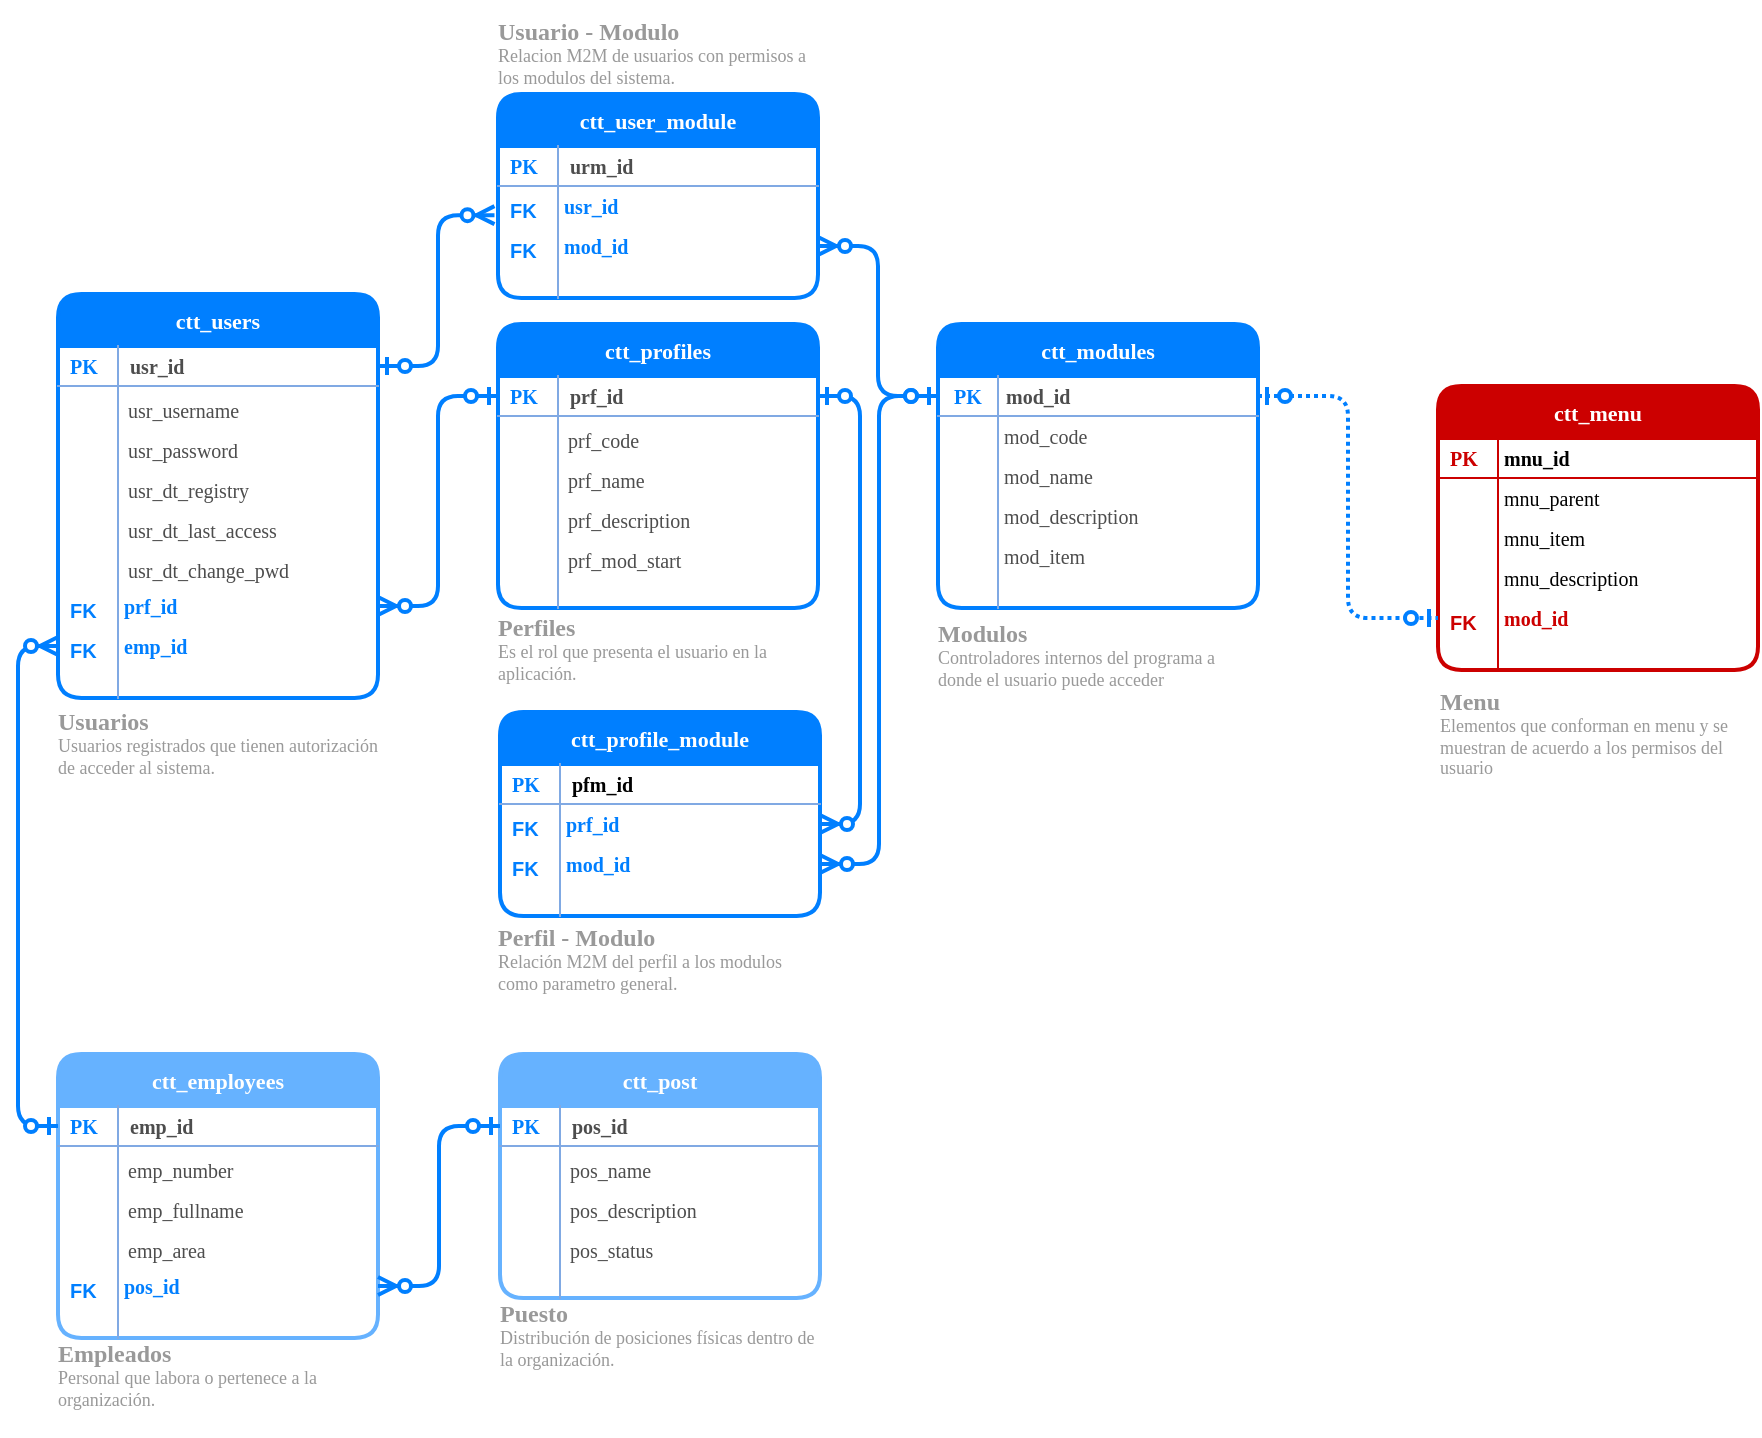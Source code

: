 <mxfile version="14.2.4" type="embed" pages="2">
    <diagram id="kmsEypxPmVz_Vl7ECJFX" name="Usuarios">
        <mxGraphModel dx="694" dy="556" grid="1" gridSize="10" guides="1" tooltips="1" connect="1" arrows="1" fold="1" page="1" pageScale="1" pageWidth="1100" pageHeight="850" math="0" shadow="0">
            <root>
                <mxCell id="0"/>
                <mxCell id="1" parent="0"/>
                <mxCell id="DTwomelHDch7XrresBYj-5" value="ctt_users" style="swimlane;fontStyle=1;childLayout=stackLayout;horizontal=1;startSize=26;fillColor=#007FFF;horizontalStack=0;resizeParent=1;resizeParentMax=0;resizeLast=0;collapsible=1;marginBottom=0;swimlaneFillColor=#ffffff;align=center;fontSize=11;strokeColor=#007FFF;strokeWidth=2;rounded=1;fontColor=#FFFFFF;fontFamily=Tahoma;" parent="1" vertex="1">
                    <mxGeometry x="170" y="190" width="160" height="202" as="geometry"/>
                </mxCell>
                <mxCell id="DTwomelHDch7XrresBYj-6" value="usr_id" style="shape=partialRectangle;top=0;left=0;right=0;bottom=1;align=left;verticalAlign=middle;fillColor=none;spacingLeft=34;spacingRight=4;overflow=hidden;rotatable=0;points=[[0,0.5],[1,0.5]];portConstraint=eastwest;dropTarget=0;fontStyle=1;fontSize=10;fontFamily=Tahoma;strokeColor=#80A9E3;fontColor=#4D4D4D;" parent="DTwomelHDch7XrresBYj-5" vertex="1">
                    <mxGeometry y="26" width="160" height="20" as="geometry"/>
                </mxCell>
                <mxCell id="DTwomelHDch7XrresBYj-7" value="PK" style="shape=partialRectangle;top=0;left=0;bottom=0;fillColor=none;align=left;verticalAlign=middle;spacingLeft=4;spacingRight=4;overflow=hidden;rotatable=0;points=[];portConstraint=eastwest;part=1;fontSize=10;fontFamily=Tahoma;fontStyle=1;fontColor=#007FFF;strokeColor=#80A9E3;" parent="DTwomelHDch7XrresBYj-6" vertex="1" connectable="0">
                    <mxGeometry width="30" height="20" as="geometry"/>
                </mxCell>
                <mxCell id="DTwomelHDch7XrresBYj-50" value="usr_username" style="shape=partialRectangle;top=0;left=0;right=0;bottom=0;align=left;verticalAlign=top;fillColor=none;spacingLeft=33;spacingRight=3;overflow=hidden;rotatable=0;points=[[0,0.5],[1,0.5]];portConstraint=eastwest;dropTarget=0;fontSize=10;fontFamily=Tahoma;spacing=2;dashed=1;strokeColor=#80A9E3;fontColor=#4D4D4D;" parent="DTwomelHDch7XrresBYj-5" vertex="1">
                    <mxGeometry y="46" width="160" height="20" as="geometry"/>
                </mxCell>
                <mxCell id="DTwomelHDch7XrresBYj-51" value="" style="shape=partialRectangle;top=0;left=0;bottom=0;fillColor=none;align=left;verticalAlign=top;spacingLeft=4;spacingRight=4;overflow=hidden;rotatable=0;points=[];portConstraint=eastwest;part=1;fontSize=12;strokeColor=#80A9E3;" parent="DTwomelHDch7XrresBYj-50" vertex="1" connectable="0">
                    <mxGeometry width="30" height="20" as="geometry"/>
                </mxCell>
                <mxCell id="DTwomelHDch7XrresBYj-16" value="usr_password" style="shape=partialRectangle;top=0;left=0;right=0;bottom=0;align=left;verticalAlign=top;fillColor=none;spacingLeft=33;spacingRight=3;overflow=hidden;rotatable=0;points=[[0,0.5],[1,0.5]];portConstraint=eastwest;dropTarget=0;fontSize=10;fontFamily=Tahoma;spacing=2;dashed=1;strokeColor=#80A9E3;fontColor=#4D4D4D;" parent="DTwomelHDch7XrresBYj-5" vertex="1">
                    <mxGeometry y="66" width="160" height="20" as="geometry"/>
                </mxCell>
                <mxCell id="DTwomelHDch7XrresBYj-17" value="" style="shape=partialRectangle;top=0;left=0;bottom=0;fillColor=none;align=left;verticalAlign=top;spacingLeft=4;spacingRight=4;overflow=hidden;rotatable=0;points=[];portConstraint=eastwest;part=1;fontSize=12;strokeColor=#80A9E3;" parent="DTwomelHDch7XrresBYj-16" vertex="1" connectable="0">
                    <mxGeometry width="30" height="20" as="geometry"/>
                </mxCell>
                <mxCell id="DTwomelHDch7XrresBYj-10" value="usr_dt_registry" style="shape=partialRectangle;top=0;left=0;right=0;bottom=0;align=left;verticalAlign=top;fillColor=none;spacingLeft=33;spacingRight=3;overflow=hidden;rotatable=0;points=[[0,0.5],[1,0.5]];portConstraint=eastwest;dropTarget=0;fontSize=10;fontFamily=Tahoma;spacing=2;fontColor=#4D4D4D;" parent="DTwomelHDch7XrresBYj-5" vertex="1">
                    <mxGeometry y="86" width="160" height="20" as="geometry"/>
                </mxCell>
                <mxCell id="DTwomelHDch7XrresBYj-11" value="" style="shape=partialRectangle;top=0;left=0;bottom=0;fillColor=none;align=left;verticalAlign=top;spacingLeft=4;spacingRight=4;overflow=hidden;rotatable=0;points=[];portConstraint=eastwest;part=1;fontSize=12;strokeColor=#80A9E3;" parent="DTwomelHDch7XrresBYj-10" vertex="1" connectable="0">
                    <mxGeometry width="30" height="20" as="geometry"/>
                </mxCell>
                <mxCell id="DTwomelHDch7XrresBYj-18" value="usr_dt_last_access" style="shape=partialRectangle;top=0;left=0;right=0;bottom=0;align=left;verticalAlign=top;fillColor=none;spacingLeft=33;spacingRight=3;overflow=hidden;rotatable=0;points=[[0,0.5],[1,0.5]];portConstraint=eastwest;dropTarget=0;fontSize=10;fontFamily=Tahoma;spacing=2;fontColor=#4D4D4D;" parent="DTwomelHDch7XrresBYj-5" vertex="1">
                    <mxGeometry y="106" width="160" height="20" as="geometry"/>
                </mxCell>
                <mxCell id="DTwomelHDch7XrresBYj-19" value="" style="shape=partialRectangle;top=0;left=0;bottom=0;fillColor=none;align=left;verticalAlign=top;spacingLeft=4;spacingRight=4;overflow=hidden;rotatable=0;points=[];portConstraint=eastwest;part=1;fontSize=12;strokeColor=#80A9E3;" parent="DTwomelHDch7XrresBYj-18" vertex="1" connectable="0">
                    <mxGeometry width="30" height="20" as="geometry"/>
                </mxCell>
                <mxCell id="DTwomelHDch7XrresBYj-20" value="usr_dt_change_pwd" style="shape=partialRectangle;top=0;left=0;right=0;bottom=0;align=left;verticalAlign=top;fillColor=none;spacingLeft=33;spacingRight=3;overflow=hidden;rotatable=0;points=[[0,0.5],[1,0.5]];portConstraint=eastwest;dropTarget=0;fontSize=10;fontFamily=Tahoma;spacing=2;fontColor=#4D4D4D;" parent="DTwomelHDch7XrresBYj-5" vertex="1">
                    <mxGeometry y="126" width="160" height="20" as="geometry"/>
                </mxCell>
                <mxCell id="DTwomelHDch7XrresBYj-21" value="" style="shape=partialRectangle;top=0;left=0;bottom=0;fillColor=none;align=left;verticalAlign=top;spacingLeft=4;spacingRight=4;overflow=hidden;rotatable=0;points=[];portConstraint=eastwest;part=1;fontSize=12;strokeColor=#80A9E3;" parent="DTwomelHDch7XrresBYj-20" vertex="1" connectable="0">
                    <mxGeometry width="30" height="20" as="geometry"/>
                </mxCell>
                <mxCell id="DTwomelHDch7XrresBYj-56" value="prf_id" style="shape=partialRectangle;top=0;left=0;right=0;bottom=0;align=left;verticalAlign=top;fillColor=none;spacingLeft=33;spacingRight=3;overflow=hidden;rotatable=0;points=[[0,0.5],[1,0.5]];portConstraint=eastwest;dropTarget=0;fontSize=10;fontFamily=Tahoma;spacing=0;fontStyle=1;fontColor=#007FFF;" parent="DTwomelHDch7XrresBYj-5" vertex="1">
                    <mxGeometry y="146" width="160" height="20" as="geometry"/>
                </mxCell>
                <mxCell id="DTwomelHDch7XrresBYj-57" value="FK" style="shape=partialRectangle;top=0;left=0;bottom=0;fillColor=none;align=left;verticalAlign=top;spacingLeft=4;spacingRight=4;overflow=hidden;rotatable=0;points=[];portConstraint=eastwest;part=1;fontSize=10;strokeColor=#80A9E3;fontColor=#007FFF;fontStyle=1" parent="DTwomelHDch7XrresBYj-56" vertex="1" connectable="0">
                    <mxGeometry width="30" height="20" as="geometry"/>
                </mxCell>
                <mxCell id="NpeDpYfCRGFBXlgMX1ir-12" value="emp_id" style="shape=partialRectangle;top=0;left=0;right=0;bottom=0;align=left;verticalAlign=top;fillColor=none;spacingLeft=33;spacingRight=3;overflow=hidden;rotatable=0;points=[[0,0.5],[1,0.5]];portConstraint=eastwest;dropTarget=0;fontSize=10;fontFamily=Tahoma;spacing=0;fontStyle=1;fontColor=#007FFF;" parent="DTwomelHDch7XrresBYj-5" vertex="1">
                    <mxGeometry y="166" width="160" height="20" as="geometry"/>
                </mxCell>
                <mxCell id="NpeDpYfCRGFBXlgMX1ir-13" value="FK" style="shape=partialRectangle;top=0;left=0;bottom=0;fillColor=none;align=left;verticalAlign=top;spacingLeft=4;spacingRight=4;overflow=hidden;rotatable=0;points=[];portConstraint=eastwest;part=1;fontSize=10;strokeColor=#80A9E3;fontColor=#007FFF;fontStyle=1" parent="NpeDpYfCRGFBXlgMX1ir-12" vertex="1" connectable="0">
                    <mxGeometry width="30" height="20" as="geometry"/>
                </mxCell>
                <mxCell id="DTwomelHDch7XrresBYj-12" value="" style="shape=partialRectangle;top=0;left=0;right=0;bottom=0;align=left;verticalAlign=top;fillColor=none;spacingLeft=33;spacingRight=3;overflow=hidden;rotatable=0;points=[[0,0.5],[1,0.5]];portConstraint=eastwest;dropTarget=0;fontSize=10;fontFamily=Tahoma;spacing=2;" parent="DTwomelHDch7XrresBYj-5" vertex="1">
                    <mxGeometry y="186" width="160" height="16" as="geometry"/>
                </mxCell>
                <mxCell id="DTwomelHDch7XrresBYj-13" value="" style="shape=partialRectangle;top=0;left=0;bottom=0;fillColor=none;align=left;verticalAlign=top;spacingLeft=4;spacingRight=4;overflow=hidden;rotatable=0;points=[];portConstraint=eastwest;part=1;fontSize=12;strokeColor=#80A9E3;" parent="DTwomelHDch7XrresBYj-12" vertex="1" connectable="0">
                    <mxGeometry width="30" height="16" as="geometry"/>
                </mxCell>
                <mxCell id="DTwomelHDch7XrresBYj-22" value="ctt_profiles" style="swimlane;fontStyle=1;childLayout=stackLayout;horizontal=1;startSize=26;fillColor=#007FFF;horizontalStack=0;resizeParent=1;resizeParentMax=0;resizeLast=0;collapsible=1;marginBottom=0;swimlaneFillColor=#ffffff;align=center;fontSize=11;strokeColor=#007FFF;strokeWidth=2;rounded=1;fontColor=#FFFFFF;fontFamily=Tahoma;" parent="1" vertex="1">
                    <mxGeometry x="390" y="205" width="160" height="142" as="geometry"/>
                </mxCell>
                <mxCell id="DTwomelHDch7XrresBYj-23" value="prf_id" style="shape=partialRectangle;top=0;left=0;right=0;bottom=1;align=left;verticalAlign=middle;fillColor=none;spacingLeft=34;spacingRight=4;overflow=hidden;rotatable=0;points=[[0,0.5],[1,0.5]];portConstraint=eastwest;dropTarget=0;fontStyle=1;fontSize=10;fontFamily=Tahoma;strokeColor=#80A9E3;fontColor=#4D4D4D;" parent="DTwomelHDch7XrresBYj-22" vertex="1">
                    <mxGeometry y="26" width="160" height="20" as="geometry"/>
                </mxCell>
                <mxCell id="DTwomelHDch7XrresBYj-24" value="PK" style="shape=partialRectangle;top=0;left=0;bottom=0;fillColor=none;align=left;verticalAlign=middle;spacingLeft=4;spacingRight=4;overflow=hidden;rotatable=0;points=[];portConstraint=eastwest;part=1;fontSize=10;fontFamily=Tahoma;fontStyle=1;fontColor=#007FFF;strokeColor=#80A9E3;" parent="DTwomelHDch7XrresBYj-23" vertex="1" connectable="0">
                    <mxGeometry width="30" height="20" as="geometry"/>
                </mxCell>
                <mxCell id="DTwomelHDch7XrresBYj-25" value="prf_code" style="shape=partialRectangle;top=0;left=0;right=0;bottom=0;align=left;verticalAlign=top;fillColor=none;spacingLeft=33;spacingRight=3;overflow=hidden;rotatable=0;points=[[0,0.5],[1,0.5]];portConstraint=eastwest;dropTarget=0;fontSize=10;fontFamily=Tahoma;spacing=2;dashed=1;strokeColor=#80A9E3;fontColor=#4D4D4D;" parent="DTwomelHDch7XrresBYj-22" vertex="1">
                    <mxGeometry y="46" width="160" height="20" as="geometry"/>
                </mxCell>
                <mxCell id="DTwomelHDch7XrresBYj-26" value="" style="shape=partialRectangle;top=0;left=0;bottom=0;fillColor=none;align=left;verticalAlign=top;spacingLeft=4;spacingRight=4;overflow=hidden;rotatable=0;points=[];portConstraint=eastwest;part=1;fontSize=12;strokeColor=#80A9E3;" parent="DTwomelHDch7XrresBYj-25" vertex="1" connectable="0">
                    <mxGeometry width="30" height="20" as="geometry"/>
                </mxCell>
                <mxCell id="DTwomelHDch7XrresBYj-27" value="prf_name" style="shape=partialRectangle;top=0;left=0;right=0;bottom=0;align=left;verticalAlign=top;fillColor=none;spacingLeft=33;spacingRight=3;overflow=hidden;rotatable=0;points=[[0,0.5],[1,0.5]];portConstraint=eastwest;dropTarget=0;fontSize=10;fontFamily=Tahoma;spacing=2;strokeColor=#80A9E3;dashed=1;fontColor=#4D4D4D;" parent="DTwomelHDch7XrresBYj-22" vertex="1">
                    <mxGeometry y="66" width="160" height="20" as="geometry"/>
                </mxCell>
                <mxCell id="DTwomelHDch7XrresBYj-28" value="" style="shape=partialRectangle;top=0;left=0;bottom=0;fillColor=none;align=left;verticalAlign=top;spacingLeft=4;spacingRight=4;overflow=hidden;rotatable=0;points=[];portConstraint=eastwest;part=1;fontSize=12;strokeColor=#80A9E3;" parent="DTwomelHDch7XrresBYj-27" vertex="1" connectable="0">
                    <mxGeometry width="30" height="20" as="geometry"/>
                </mxCell>
                <mxCell id="DTwomelHDch7XrresBYj-31" value="prf_description" style="shape=partialRectangle;top=0;left=0;right=0;bottom=0;align=left;verticalAlign=top;fillColor=none;spacingLeft=33;spacingRight=3;overflow=hidden;rotatable=0;points=[[0,0.5],[1,0.5]];portConstraint=eastwest;dropTarget=0;fontSize=10;fontFamily=Tahoma;spacing=2;fontColor=#4D4D4D;" parent="DTwomelHDch7XrresBYj-22" vertex="1">
                    <mxGeometry y="86" width="160" height="20" as="geometry"/>
                </mxCell>
                <mxCell id="DTwomelHDch7XrresBYj-32" value="" style="shape=partialRectangle;top=0;left=0;bottom=0;fillColor=none;align=left;verticalAlign=top;spacingLeft=4;spacingRight=4;overflow=hidden;rotatable=0;points=[];portConstraint=eastwest;part=1;fontSize=12;strokeColor=#80A9E3;" parent="DTwomelHDch7XrresBYj-31" vertex="1" connectable="0">
                    <mxGeometry width="30" height="20" as="geometry"/>
                </mxCell>
                <mxCell id="DTwomelHDch7XrresBYj-29" value="prf_mod_start" style="shape=partialRectangle;top=0;left=0;right=0;bottom=0;align=left;verticalAlign=top;fillColor=none;spacingLeft=33;spacingRight=3;overflow=hidden;rotatable=0;points=[[0,0.5],[1,0.5]];portConstraint=eastwest;dropTarget=0;fontSize=10;fontFamily=Tahoma;spacing=2;fontColor=#4D4D4D;" parent="DTwomelHDch7XrresBYj-22" vertex="1">
                    <mxGeometry y="106" width="160" height="20" as="geometry"/>
                </mxCell>
                <mxCell id="DTwomelHDch7XrresBYj-30" value="" style="shape=partialRectangle;top=0;left=0;bottom=0;fillColor=none;align=left;verticalAlign=top;spacingLeft=4;spacingRight=4;overflow=hidden;rotatable=0;points=[];portConstraint=eastwest;part=1;fontSize=12;strokeColor=#80A9E3;" parent="DTwomelHDch7XrresBYj-29" vertex="1" connectable="0">
                    <mxGeometry width="30" height="20" as="geometry"/>
                </mxCell>
                <mxCell id="DTwomelHDch7XrresBYj-35" value="" style="shape=partialRectangle;top=0;left=0;right=0;bottom=0;align=left;verticalAlign=top;fillColor=none;spacingLeft=33;spacingRight=3;overflow=hidden;rotatable=0;points=[[0,0.5],[1,0.5]];portConstraint=eastwest;dropTarget=0;fontSize=10;fontFamily=Tahoma;spacing=2;" parent="DTwomelHDch7XrresBYj-22" vertex="1">
                    <mxGeometry y="126" width="160" height="16" as="geometry"/>
                </mxCell>
                <mxCell id="DTwomelHDch7XrresBYj-36" value="" style="shape=partialRectangle;top=0;left=0;bottom=0;fillColor=none;align=left;verticalAlign=top;spacingLeft=4;spacingRight=4;overflow=hidden;rotatable=0;points=[];portConstraint=eastwest;part=1;fontSize=12;strokeColor=#80A9E3;" parent="DTwomelHDch7XrresBYj-35" vertex="1" connectable="0">
                    <mxGeometry width="30" height="16" as="geometry"/>
                </mxCell>
                <mxCell id="DTwomelHDch7XrresBYj-37" value="ctt_modules" style="swimlane;fontStyle=1;childLayout=stackLayout;horizontal=1;startSize=26;fillColor=#007FFF;horizontalStack=0;resizeParent=1;resizeParentMax=0;resizeLast=0;collapsible=1;marginBottom=0;swimlaneFillColor=#ffffff;align=center;fontSize=11;strokeColor=#007FFF;strokeWidth=2;rounded=1;fontColor=#FFFFFF;fontFamily=Tahoma;" parent="1" vertex="1">
                    <mxGeometry x="610" y="205" width="160" height="142" as="geometry"/>
                </mxCell>
                <mxCell id="DTwomelHDch7XrresBYj-38" value="mod_id" style="shape=partialRectangle;top=0;left=0;right=0;bottom=1;align=left;verticalAlign=middle;fillColor=none;spacingLeft=34;spacingRight=4;overflow=hidden;rotatable=0;points=[[0,0.5],[1,0.5]];portConstraint=eastwest;dropTarget=0;fontStyle=1;fontSize=10;fontFamily=Tahoma;strokeColor=#80A9E3;spacing=0;fontColor=#4D4D4D;" parent="DTwomelHDch7XrresBYj-37" vertex="1">
                    <mxGeometry y="26" width="160" height="20" as="geometry"/>
                </mxCell>
                <mxCell id="DTwomelHDch7XrresBYj-39" value="PK" style="shape=partialRectangle;top=0;left=0;bottom=0;fillColor=none;align=center;verticalAlign=middle;spacingLeft=0;spacingRight=0;overflow=hidden;rotatable=0;points=[];portConstraint=eastwest;part=1;fontSize=10;fontFamily=Tahoma;fontStyle=1;fontColor=#007FFF;strokeColor=#80A9E3;spacing=3;" parent="DTwomelHDch7XrresBYj-38" vertex="1" connectable="0">
                    <mxGeometry width="30" height="20" as="geometry"/>
                </mxCell>
                <mxCell id="DTwomelHDch7XrresBYj-40" value="mod_code" style="shape=partialRectangle;top=0;left=0;right=0;bottom=0;align=left;verticalAlign=top;fillColor=none;spacingLeft=33;spacingRight=3;overflow=hidden;rotatable=0;points=[[0,0.5],[1,0.5]];portConstraint=eastwest;dropTarget=0;fontSize=10;fontFamily=Tahoma;spacing=0;dashed=1;strokeColor=#80A9E3;fontColor=#4D4D4D;" parent="DTwomelHDch7XrresBYj-37" vertex="1">
                    <mxGeometry y="46" width="160" height="20" as="geometry"/>
                </mxCell>
                <mxCell id="DTwomelHDch7XrresBYj-41" value="" style="shape=partialRectangle;top=0;left=0;bottom=0;fillColor=none;align=left;verticalAlign=top;spacingLeft=4;spacingRight=4;overflow=hidden;rotatable=0;points=[];portConstraint=eastwest;part=1;fontSize=12;strokeColor=#80A9E3;" parent="DTwomelHDch7XrresBYj-40" vertex="1" connectable="0">
                    <mxGeometry width="30" height="20" as="geometry"/>
                </mxCell>
                <mxCell id="DTwomelHDch7XrresBYj-42" value="mod_name" style="shape=partialRectangle;top=0;left=0;right=0;bottom=0;align=left;verticalAlign=top;fillColor=none;spacingLeft=33;spacingRight=3;overflow=hidden;rotatable=0;points=[[0,0.5],[1,0.5]];portConstraint=eastwest;dropTarget=0;fontSize=10;fontFamily=Tahoma;spacing=0;strokeColor=#80A9E3;dashed=1;fontColor=#4D4D4D;" parent="DTwomelHDch7XrresBYj-37" vertex="1">
                    <mxGeometry y="66" width="160" height="20" as="geometry"/>
                </mxCell>
                <mxCell id="DTwomelHDch7XrresBYj-43" value="" style="shape=partialRectangle;top=0;left=0;bottom=0;fillColor=none;align=left;verticalAlign=top;spacingLeft=4;spacingRight=4;overflow=hidden;rotatable=0;points=[];portConstraint=eastwest;part=1;fontSize=12;strokeColor=#80A9E3;" parent="DTwomelHDch7XrresBYj-42" vertex="1" connectable="0">
                    <mxGeometry width="30" height="20" as="geometry"/>
                </mxCell>
                <mxCell id="DTwomelHDch7XrresBYj-46" value="mod_description" style="shape=partialRectangle;top=0;left=0;right=0;bottom=0;align=left;verticalAlign=top;fillColor=none;spacingLeft=33;spacingRight=3;overflow=hidden;rotatable=0;points=[[0,0.5],[1,0.5]];portConstraint=eastwest;dropTarget=0;fontSize=10;fontFamily=Tahoma;spacing=0;fontColor=#4D4D4D;" parent="DTwomelHDch7XrresBYj-37" vertex="1">
                    <mxGeometry y="86" width="160" height="20" as="geometry"/>
                </mxCell>
                <mxCell id="DTwomelHDch7XrresBYj-47" value="" style="shape=partialRectangle;top=0;left=0;bottom=0;fillColor=none;align=left;verticalAlign=top;spacingLeft=4;spacingRight=4;overflow=hidden;rotatable=0;points=[];portConstraint=eastwest;part=1;fontSize=12;strokeColor=#80A9E3;" parent="DTwomelHDch7XrresBYj-46" vertex="1" connectable="0">
                    <mxGeometry width="30" height="20" as="geometry"/>
                </mxCell>
                <mxCell id="2ElAnhHRASjZXcA__IW0-15" value="mod_item" style="shape=partialRectangle;top=0;left=0;right=0;bottom=0;align=left;verticalAlign=top;fillColor=none;spacingLeft=33;spacingRight=3;overflow=hidden;rotatable=0;points=[[0,0.5],[1,0.5]];portConstraint=eastwest;dropTarget=0;fontSize=10;fontFamily=Tahoma;spacing=0;fontColor=#4D4D4D;" parent="DTwomelHDch7XrresBYj-37" vertex="1">
                    <mxGeometry y="106" width="160" height="20" as="geometry"/>
                </mxCell>
                <mxCell id="2ElAnhHRASjZXcA__IW0-16" value="" style="shape=partialRectangle;top=0;left=0;bottom=0;fillColor=none;align=left;verticalAlign=top;spacingLeft=4;spacingRight=4;overflow=hidden;rotatable=0;points=[];portConstraint=eastwest;part=1;fontSize=12;strokeColor=#80A9E3;" parent="2ElAnhHRASjZXcA__IW0-15" vertex="1" connectable="0">
                    <mxGeometry width="30" height="20" as="geometry"/>
                </mxCell>
                <mxCell id="DTwomelHDch7XrresBYj-48" value="" style="shape=partialRectangle;top=0;left=0;right=0;bottom=0;align=left;verticalAlign=top;fillColor=none;spacingLeft=33;spacingRight=3;overflow=hidden;rotatable=0;points=[[0,0.5],[1,0.5]];portConstraint=eastwest;dropTarget=0;fontSize=10;fontFamily=Tahoma;spacing=2;" parent="DTwomelHDch7XrresBYj-37" vertex="1">
                    <mxGeometry y="126" width="160" height="16" as="geometry"/>
                </mxCell>
                <mxCell id="DTwomelHDch7XrresBYj-49" value="" style="shape=partialRectangle;top=0;left=0;bottom=0;fillColor=none;align=left;verticalAlign=top;spacingLeft=4;spacingRight=4;overflow=hidden;rotatable=0;points=[];portConstraint=eastwest;part=1;fontSize=12;strokeColor=#80A9E3;" parent="DTwomelHDch7XrresBYj-48" vertex="1" connectable="0">
                    <mxGeometry width="30" height="16" as="geometry"/>
                </mxCell>
                <mxCell id="DTwomelHDch7XrresBYj-59" style="edgeStyle=orthogonalEdgeStyle;rounded=1;orthogonalLoop=1;jettySize=auto;html=1;entryX=1;entryY=0.5;entryDx=0;entryDy=0;strokeColor=#007FFF;fontFamily=Tahoma;fontSize=10;fontColor=#007FFF;endArrow=ERzeroToMany;endFill=1;startArrow=ERzeroToOne;startFill=1;strokeWidth=2;" parent="1" source="DTwomelHDch7XrresBYj-23" target="DTwomelHDch7XrresBYj-56" edge="1">
                    <mxGeometry relative="1" as="geometry"/>
                </mxCell>
                <mxCell id="DTwomelHDch7XrresBYj-60" value="ctt_profile_module" style="swimlane;fontStyle=1;childLayout=stackLayout;horizontal=1;startSize=26;fillColor=#007FFF;horizontalStack=0;resizeParent=1;resizeParentMax=0;resizeLast=0;collapsible=1;marginBottom=0;swimlaneFillColor=#ffffff;align=center;fontSize=11;strokeColor=#007FFF;strokeWidth=2;rounded=1;fontColor=#FFFFFF;fontFamily=Tahoma;" parent="1" vertex="1">
                    <mxGeometry x="391.0" y="399" width="160" height="102" as="geometry"/>
                </mxCell>
                <mxCell id="DTwomelHDch7XrresBYj-61" value="pfm_id" style="shape=partialRectangle;top=0;left=0;right=0;bottom=1;align=left;verticalAlign=middle;fillColor=none;spacingLeft=34;spacingRight=4;overflow=hidden;rotatable=0;points=[[0,0.5],[1,0.5]];portConstraint=eastwest;dropTarget=0;fontStyle=1;fontSize=10;fontFamily=Tahoma;strokeColor=#80A9E3;" parent="DTwomelHDch7XrresBYj-60" vertex="1">
                    <mxGeometry y="26" width="160" height="20" as="geometry"/>
                </mxCell>
                <mxCell id="DTwomelHDch7XrresBYj-62" value="PK" style="shape=partialRectangle;top=0;left=0;bottom=0;fillColor=none;align=left;verticalAlign=middle;spacingLeft=4;spacingRight=4;overflow=hidden;rotatable=0;points=[];portConstraint=eastwest;part=1;fontSize=10;fontFamily=Tahoma;fontStyle=1;fontColor=#007FFF;strokeColor=#80A9E3;" parent="DTwomelHDch7XrresBYj-61" vertex="1" connectable="0">
                    <mxGeometry width="30" height="20" as="geometry"/>
                </mxCell>
                <mxCell id="DTwomelHDch7XrresBYj-71" value="prf_id" style="shape=partialRectangle;top=0;left=0;right=0;bottom=0;align=left;verticalAlign=top;fillColor=none;spacingLeft=33;spacingRight=3;overflow=hidden;rotatable=0;points=[[0,0.5],[1,0.5]];portConstraint=eastwest;dropTarget=0;fontSize=10;fontFamily=Tahoma;spacing=0;fontStyle=1;fontColor=#007FFF;" parent="DTwomelHDch7XrresBYj-60" vertex="1">
                    <mxGeometry y="46" width="160" height="20" as="geometry"/>
                </mxCell>
                <mxCell id="DTwomelHDch7XrresBYj-72" value="FK" style="shape=partialRectangle;top=0;left=0;bottom=0;fillColor=none;align=left;verticalAlign=top;spacingLeft=4;spacingRight=4;overflow=hidden;rotatable=0;points=[];portConstraint=eastwest;part=1;fontSize=10;strokeColor=#80A9E3;fontColor=#007FFF;fontStyle=1" parent="DTwomelHDch7XrresBYj-71" vertex="1" connectable="0">
                    <mxGeometry width="30" height="20" as="geometry"/>
                </mxCell>
                <mxCell id="DTwomelHDch7XrresBYj-73" value="mod_id" style="shape=partialRectangle;top=0;left=0;right=0;bottom=0;align=left;verticalAlign=top;fillColor=none;spacingLeft=33;spacingRight=3;overflow=hidden;rotatable=0;points=[[0,0.5],[1,0.5]];portConstraint=eastwest;dropTarget=0;fontSize=10;fontFamily=Tahoma;spacing=0;fontStyle=1;fontColor=#007FFF;" parent="DTwomelHDch7XrresBYj-60" vertex="1">
                    <mxGeometry y="66" width="160" height="20" as="geometry"/>
                </mxCell>
                <mxCell id="DTwomelHDch7XrresBYj-74" value="FK" style="shape=partialRectangle;top=0;left=0;bottom=0;fillColor=none;align=left;verticalAlign=top;spacingLeft=4;spacingRight=4;overflow=hidden;rotatable=0;points=[];portConstraint=eastwest;part=1;fontSize=10;strokeColor=#80A9E3;fontColor=#007FFF;fontStyle=1" parent="DTwomelHDch7XrresBYj-73" vertex="1" connectable="0">
                    <mxGeometry width="30" height="20" as="geometry"/>
                </mxCell>
                <mxCell id="DTwomelHDch7XrresBYj-69" value="" style="shape=partialRectangle;top=0;left=0;right=0;bottom=0;align=left;verticalAlign=top;fillColor=none;spacingLeft=33;spacingRight=3;overflow=hidden;rotatable=0;points=[[0,0.5],[1,0.5]];portConstraint=eastwest;dropTarget=0;fontSize=10;fontFamily=Tahoma;spacing=2;" parent="DTwomelHDch7XrresBYj-60" vertex="1">
                    <mxGeometry y="86" width="160" height="16" as="geometry"/>
                </mxCell>
                <mxCell id="DTwomelHDch7XrresBYj-70" value="" style="shape=partialRectangle;top=0;left=0;bottom=0;fillColor=none;align=left;verticalAlign=top;spacingLeft=4;spacingRight=4;overflow=hidden;rotatable=0;points=[];portConstraint=eastwest;part=1;fontSize=12;strokeColor=#80A9E3;" parent="DTwomelHDch7XrresBYj-69" vertex="1" connectable="0">
                    <mxGeometry width="30" height="16" as="geometry"/>
                </mxCell>
                <mxCell id="DTwomelHDch7XrresBYj-75" style="edgeStyle=orthogonalEdgeStyle;rounded=1;orthogonalLoop=1;jettySize=auto;html=1;entryX=1;entryY=0.5;entryDx=0;entryDy=0;startArrow=ERzeroToOne;startFill=1;endArrow=ERzeroToMany;endFill=1;strokeColor=#007FFF;strokeWidth=2;fontFamily=Tahoma;fontSize=10;fontColor=#007FFF;" parent="1" source="DTwomelHDch7XrresBYj-23" target="DTwomelHDch7XrresBYj-71" edge="1">
                    <mxGeometry relative="1" as="geometry"/>
                </mxCell>
                <mxCell id="DTwomelHDch7XrresBYj-76" style="edgeStyle=orthogonalEdgeStyle;rounded=1;orthogonalLoop=1;jettySize=auto;html=1;entryX=1;entryY=0.5;entryDx=0;entryDy=0;startArrow=ERzeroToOne;startFill=1;endArrow=ERzeroToMany;endFill=1;strokeColor=#007FFF;strokeWidth=2;fontFamily=Tahoma;fontSize=10;fontColor=#007FFF;" parent="1" source="DTwomelHDch7XrresBYj-38" target="DTwomelHDch7XrresBYj-73" edge="1">
                    <mxGeometry relative="1" as="geometry"/>
                </mxCell>
                <mxCell id="DTwomelHDch7XrresBYj-77" value="ctt_user_module" style="swimlane;fontStyle=1;childLayout=stackLayout;horizontal=1;startSize=26;fillColor=#007FFF;horizontalStack=0;resizeParent=1;resizeParentMax=0;resizeLast=0;collapsible=1;marginBottom=0;swimlaneFillColor=#ffffff;align=center;fontSize=11;strokeColor=#007FFF;strokeWidth=2;rounded=1;fontColor=#FFFFFF;fontFamily=Tahoma;" parent="1" vertex="1">
                    <mxGeometry x="390" y="90" width="160" height="102" as="geometry"/>
                </mxCell>
                <mxCell id="DTwomelHDch7XrresBYj-78" value="urm_id" style="shape=partialRectangle;top=0;left=0;right=0;bottom=1;align=left;verticalAlign=middle;fillColor=none;spacingLeft=34;spacingRight=4;overflow=hidden;rotatable=0;points=[[0,0.5],[1,0.5]];portConstraint=eastwest;dropTarget=0;fontStyle=1;fontSize=10;fontFamily=Tahoma;strokeColor=#80A9E3;fontColor=#4D4D4D;" parent="DTwomelHDch7XrresBYj-77" vertex="1">
                    <mxGeometry y="26" width="160" height="20" as="geometry"/>
                </mxCell>
                <mxCell id="DTwomelHDch7XrresBYj-79" value="PK" style="shape=partialRectangle;top=0;left=0;bottom=0;fillColor=none;align=left;verticalAlign=middle;spacingLeft=4;spacingRight=4;overflow=hidden;rotatable=0;points=[];portConstraint=eastwest;part=1;fontSize=10;fontFamily=Tahoma;fontStyle=1;fontColor=#007FFF;strokeColor=#80A9E3;" parent="DTwomelHDch7XrresBYj-78" vertex="1" connectable="0">
                    <mxGeometry width="30" height="20" as="geometry"/>
                </mxCell>
                <mxCell id="DTwomelHDch7XrresBYj-80" value="usr_id" style="shape=partialRectangle;top=0;left=0;right=0;bottom=0;align=left;verticalAlign=top;fillColor=none;spacingLeft=33;spacingRight=3;overflow=hidden;rotatable=0;points=[[0,0.5],[1,0.5]];portConstraint=eastwest;dropTarget=0;fontSize=10;fontFamily=Tahoma;spacing=0;fontStyle=1;fontColor=#007FFF;" parent="DTwomelHDch7XrresBYj-77" vertex="1">
                    <mxGeometry y="46" width="160" height="20" as="geometry"/>
                </mxCell>
                <mxCell id="DTwomelHDch7XrresBYj-81" value="FK" style="shape=partialRectangle;top=0;left=0;bottom=0;fillColor=none;align=left;verticalAlign=top;spacingLeft=4;spacingRight=4;overflow=hidden;rotatable=0;points=[];portConstraint=eastwest;part=1;fontSize=10;strokeColor=#80A9E3;fontColor=#007FFF;fontStyle=1" parent="DTwomelHDch7XrresBYj-80" vertex="1" connectable="0">
                    <mxGeometry width="30" height="20" as="geometry"/>
                </mxCell>
                <mxCell id="DTwomelHDch7XrresBYj-82" value="mod_id" style="shape=partialRectangle;top=0;left=0;right=0;bottom=0;align=left;verticalAlign=top;fillColor=none;spacingLeft=33;spacingRight=3;overflow=hidden;rotatable=0;points=[[0,0.5],[1,0.5]];portConstraint=eastwest;dropTarget=0;fontSize=10;fontFamily=Tahoma;spacing=0;fontStyle=1;fontColor=#007FFF;" parent="DTwomelHDch7XrresBYj-77" vertex="1">
                    <mxGeometry y="66" width="160" height="20" as="geometry"/>
                </mxCell>
                <mxCell id="DTwomelHDch7XrresBYj-83" value="FK" style="shape=partialRectangle;top=0;left=0;bottom=0;fillColor=none;align=left;verticalAlign=top;spacingLeft=4;spacingRight=4;overflow=hidden;rotatable=0;points=[];portConstraint=eastwest;part=1;fontSize=10;strokeColor=#80A9E3;fontColor=#007FFF;fontStyle=1" parent="DTwomelHDch7XrresBYj-82" vertex="1" connectable="0">
                    <mxGeometry width="30" height="20" as="geometry"/>
                </mxCell>
                <mxCell id="DTwomelHDch7XrresBYj-84" value="" style="shape=partialRectangle;top=0;left=0;right=0;bottom=0;align=left;verticalAlign=top;fillColor=none;spacingLeft=33;spacingRight=3;overflow=hidden;rotatable=0;points=[[0,0.5],[1,0.5]];portConstraint=eastwest;dropTarget=0;fontSize=10;fontFamily=Tahoma;spacing=2;" parent="DTwomelHDch7XrresBYj-77" vertex="1">
                    <mxGeometry y="86" width="160" height="16" as="geometry"/>
                </mxCell>
                <mxCell id="DTwomelHDch7XrresBYj-85" value="" style="shape=partialRectangle;top=0;left=0;bottom=0;fillColor=none;align=left;verticalAlign=top;spacingLeft=4;spacingRight=4;overflow=hidden;rotatable=0;points=[];portConstraint=eastwest;part=1;fontSize=12;strokeColor=#80A9E3;" parent="DTwomelHDch7XrresBYj-84" vertex="1" connectable="0">
                    <mxGeometry width="30" height="16" as="geometry"/>
                </mxCell>
                <mxCell id="DTwomelHDch7XrresBYj-86" style="edgeStyle=orthogonalEdgeStyle;rounded=1;orthogonalLoop=1;jettySize=auto;html=1;entryX=-0.011;entryY=0.729;entryDx=0;entryDy=0;entryPerimeter=0;startArrow=ERzeroToOne;startFill=1;endArrow=ERzeroToMany;endFill=1;strokeColor=#007FFF;strokeWidth=2;fontFamily=Tahoma;fontSize=10;fontColor=#007FFF;" parent="1" source="DTwomelHDch7XrresBYj-6" target="DTwomelHDch7XrresBYj-80" edge="1">
                    <mxGeometry relative="1" as="geometry"/>
                </mxCell>
                <mxCell id="DTwomelHDch7XrresBYj-87" style="edgeStyle=orthogonalEdgeStyle;rounded=1;orthogonalLoop=1;jettySize=auto;html=1;entryX=1;entryY=0.5;entryDx=0;entryDy=0;startArrow=ERzeroToOne;startFill=1;endArrow=ERzeroToMany;endFill=1;strokeColor=#007FFF;strokeWidth=2;fontFamily=Tahoma;fontSize=10;fontColor=#007FFF;" parent="1" source="DTwomelHDch7XrresBYj-38" target="DTwomelHDch7XrresBYj-82" edge="1">
                    <mxGeometry relative="1" as="geometry"/>
                </mxCell>
                <mxCell id="NpeDpYfCRGFBXlgMX1ir-1" value="ctt_employees" style="swimlane;fontStyle=1;childLayout=stackLayout;horizontal=1;startSize=26;fillColor=#66B2FF;horizontalStack=0;resizeParent=1;resizeParentMax=0;resizeLast=0;collapsible=1;marginBottom=0;swimlaneFillColor=#ffffff;align=center;fontSize=11;strokeColor=#66B2FF;strokeWidth=2;rounded=1;fontColor=#FFFFFF;fontFamily=Tahoma;" parent="1" vertex="1">
                    <mxGeometry x="170" y="570" width="160" height="142" as="geometry"/>
                </mxCell>
                <mxCell id="NpeDpYfCRGFBXlgMX1ir-2" value="emp_id" style="shape=partialRectangle;top=0;left=0;right=0;bottom=1;align=left;verticalAlign=middle;fillColor=none;spacingLeft=34;spacingRight=4;overflow=hidden;rotatable=0;points=[[0,0.5],[1,0.5]];portConstraint=eastwest;dropTarget=0;fontStyle=1;fontSize=10;fontFamily=Tahoma;strokeColor=#80A9E3;fontColor=#4D4D4D;" parent="NpeDpYfCRGFBXlgMX1ir-1" vertex="1">
                    <mxGeometry y="26" width="160" height="20" as="geometry"/>
                </mxCell>
                <mxCell id="NpeDpYfCRGFBXlgMX1ir-3" value="PK" style="shape=partialRectangle;top=0;left=0;bottom=0;fillColor=none;align=left;verticalAlign=middle;spacingLeft=4;spacingRight=4;overflow=hidden;rotatable=0;points=[];portConstraint=eastwest;part=1;fontSize=10;fontFamily=Tahoma;fontStyle=1;fontColor=#007FFF;strokeColor=#80A9E3;" parent="NpeDpYfCRGFBXlgMX1ir-2" vertex="1" connectable="0">
                    <mxGeometry width="30" height="20" as="geometry"/>
                </mxCell>
                <mxCell id="NpeDpYfCRGFBXlgMX1ir-30" value="emp_number" style="shape=partialRectangle;top=0;left=0;right=0;bottom=0;align=left;verticalAlign=top;fillColor=none;spacingLeft=33;spacingRight=3;overflow=hidden;rotatable=0;points=[[0,0.5],[1,0.5]];portConstraint=eastwest;dropTarget=0;fontSize=10;fontFamily=Tahoma;spacing=2;strokeColor=#80A9E3;dashed=1;fontColor=#4D4D4D;" parent="NpeDpYfCRGFBXlgMX1ir-1" vertex="1">
                    <mxGeometry y="46" width="160" height="20" as="geometry"/>
                </mxCell>
                <mxCell id="NpeDpYfCRGFBXlgMX1ir-31" value="" style="shape=partialRectangle;top=0;left=0;bottom=0;fillColor=none;align=left;verticalAlign=top;spacingLeft=4;spacingRight=4;overflow=hidden;rotatable=0;points=[];portConstraint=eastwest;part=1;fontSize=12;strokeColor=#80A9E3;" parent="NpeDpYfCRGFBXlgMX1ir-30" vertex="1" connectable="0">
                    <mxGeometry width="30" height="20" as="geometry"/>
                </mxCell>
                <mxCell id="NpeDpYfCRGFBXlgMX1ir-4" value="emp_fullname" style="shape=partialRectangle;top=0;left=0;right=0;bottom=0;align=left;verticalAlign=top;fillColor=none;spacingLeft=33;spacingRight=3;overflow=hidden;rotatable=0;points=[[0,0.5],[1,0.5]];portConstraint=eastwest;dropTarget=0;fontSize=10;fontFamily=Tahoma;spacing=2;dashed=1;strokeColor=#80A9E3;fontColor=#4D4D4D;" parent="NpeDpYfCRGFBXlgMX1ir-1" vertex="1">
                    <mxGeometry y="66" width="160" height="20" as="geometry"/>
                </mxCell>
                <mxCell id="NpeDpYfCRGFBXlgMX1ir-5" value="" style="shape=partialRectangle;top=0;left=0;bottom=0;fillColor=none;align=left;verticalAlign=top;spacingLeft=4;spacingRight=4;overflow=hidden;rotatable=0;points=[];portConstraint=eastwest;part=1;fontSize=12;strokeColor=#80A9E3;" parent="NpeDpYfCRGFBXlgMX1ir-4" vertex="1" connectable="0">
                    <mxGeometry width="30" height="20" as="geometry"/>
                </mxCell>
                <mxCell id="NpeDpYfCRGFBXlgMX1ir-6" value="emp_area" style="shape=partialRectangle;top=0;left=0;right=0;bottom=0;align=left;verticalAlign=top;fillColor=none;spacingLeft=33;spacingRight=3;overflow=hidden;rotatable=0;points=[[0,0.5],[1,0.5]];portConstraint=eastwest;dropTarget=0;fontSize=10;fontFamily=Tahoma;spacing=2;strokeColor=#80A9E3;dashed=1;fontColor=#4D4D4D;" parent="NpeDpYfCRGFBXlgMX1ir-1" vertex="1">
                    <mxGeometry y="86" width="160" height="20" as="geometry"/>
                </mxCell>
                <mxCell id="NpeDpYfCRGFBXlgMX1ir-7" value="" style="shape=partialRectangle;top=0;left=0;bottom=0;fillColor=none;align=left;verticalAlign=top;spacingLeft=4;spacingRight=4;overflow=hidden;rotatable=0;points=[];portConstraint=eastwest;part=1;fontSize=12;strokeColor=#80A9E3;" parent="NpeDpYfCRGFBXlgMX1ir-6" vertex="1" connectable="0">
                    <mxGeometry width="30" height="20" as="geometry"/>
                </mxCell>
                <mxCell id="NpeDpYfCRGFBXlgMX1ir-27" value="pos_id" style="shape=partialRectangle;top=0;left=0;right=0;bottom=0;align=left;verticalAlign=top;fillColor=none;spacingLeft=33;spacingRight=3;overflow=hidden;rotatable=0;points=[[0,0.5],[1,0.5]];portConstraint=eastwest;dropTarget=0;fontSize=10;fontFamily=Tahoma;spacing=0;fontStyle=1;fontColor=#007FFF;" parent="NpeDpYfCRGFBXlgMX1ir-1" vertex="1">
                    <mxGeometry y="106" width="160" height="20" as="geometry"/>
                </mxCell>
                <mxCell id="NpeDpYfCRGFBXlgMX1ir-28" value="FK" style="shape=partialRectangle;top=0;left=0;bottom=0;fillColor=none;align=left;verticalAlign=top;spacingLeft=4;spacingRight=4;overflow=hidden;rotatable=0;points=[];portConstraint=eastwest;part=1;fontSize=10;strokeColor=#80A9E3;fontColor=#007FFF;fontStyle=1" parent="NpeDpYfCRGFBXlgMX1ir-27" vertex="1" connectable="0">
                    <mxGeometry width="30" height="20" as="geometry"/>
                </mxCell>
                <mxCell id="NpeDpYfCRGFBXlgMX1ir-10" value="" style="shape=partialRectangle;top=0;left=0;right=0;bottom=0;align=left;verticalAlign=top;fillColor=none;spacingLeft=33;spacingRight=3;overflow=hidden;rotatable=0;points=[[0,0.5],[1,0.5]];portConstraint=eastwest;dropTarget=0;fontSize=10;fontFamily=Tahoma;spacing=2;" parent="NpeDpYfCRGFBXlgMX1ir-1" vertex="1">
                    <mxGeometry y="126" width="160" height="16" as="geometry"/>
                </mxCell>
                <mxCell id="NpeDpYfCRGFBXlgMX1ir-11" value="" style="shape=partialRectangle;top=0;left=0;bottom=0;fillColor=none;align=left;verticalAlign=top;spacingLeft=4;spacingRight=4;overflow=hidden;rotatable=0;points=[];portConstraint=eastwest;part=1;fontSize=12;strokeColor=#80A9E3;" parent="NpeDpYfCRGFBXlgMX1ir-10" vertex="1" connectable="0">
                    <mxGeometry width="30" height="16" as="geometry"/>
                </mxCell>
                <mxCell id="NpeDpYfCRGFBXlgMX1ir-15" style="edgeStyle=orthogonalEdgeStyle;rounded=1;orthogonalLoop=1;jettySize=auto;html=1;entryX=0;entryY=0.5;entryDx=0;entryDy=0;fontFamily=Tahoma;fontSize=10;fontColor=#007FFF;strokeColor=#007FFF;strokeWidth=2;endFill=1;endArrow=ERzeroToMany;startFill=1;startArrow=ERzeroToOne;" parent="1" source="NpeDpYfCRGFBXlgMX1ir-2" target="NpeDpYfCRGFBXlgMX1ir-12" edge="1">
                    <mxGeometry relative="1" as="geometry"/>
                </mxCell>
                <mxCell id="NpeDpYfCRGFBXlgMX1ir-16" value="ctt_post" style="swimlane;fontStyle=1;childLayout=stackLayout;horizontal=1;startSize=26;fillColor=#66B2FF;horizontalStack=0;resizeParent=1;resizeParentMax=0;resizeLast=0;collapsible=1;marginBottom=0;swimlaneFillColor=#ffffff;align=center;fontSize=11;strokeColor=#66B2FF;strokeWidth=2;rounded=1;fontColor=#FFFFFF;fontFamily=Tahoma;" parent="1" vertex="1">
                    <mxGeometry x="391.0" y="570" width="160" height="122" as="geometry"/>
                </mxCell>
                <mxCell id="NpeDpYfCRGFBXlgMX1ir-17" value="pos_id" style="shape=partialRectangle;top=0;left=0;right=0;bottom=1;align=left;verticalAlign=middle;fillColor=none;spacingLeft=34;spacingRight=4;overflow=hidden;rotatable=0;points=[[0,0.5],[1,0.5]];portConstraint=eastwest;dropTarget=0;fontStyle=1;fontSize=10;fontFamily=Tahoma;strokeColor=#80A9E3;fontColor=#4D4D4D;" parent="NpeDpYfCRGFBXlgMX1ir-16" vertex="1">
                    <mxGeometry y="26" width="160" height="20" as="geometry"/>
                </mxCell>
                <mxCell id="NpeDpYfCRGFBXlgMX1ir-18" value="PK" style="shape=partialRectangle;top=0;left=0;bottom=0;fillColor=none;align=left;verticalAlign=middle;spacingLeft=4;spacingRight=4;overflow=hidden;rotatable=0;points=[];portConstraint=eastwest;part=1;fontSize=10;fontFamily=Tahoma;fontStyle=1;fontColor=#007FFF;strokeColor=#80A9E3;" parent="NpeDpYfCRGFBXlgMX1ir-17" vertex="1" connectable="0">
                    <mxGeometry width="30" height="20" as="geometry"/>
                </mxCell>
                <mxCell id="NpeDpYfCRGFBXlgMX1ir-19" value="pos_name" style="shape=partialRectangle;top=0;left=0;right=0;bottom=0;align=left;verticalAlign=top;fillColor=none;spacingLeft=33;spacingRight=3;overflow=hidden;rotatable=0;points=[[0,0.5],[1,0.5]];portConstraint=eastwest;dropTarget=0;fontSize=10;fontFamily=Tahoma;spacing=2;dashed=1;strokeColor=#80A9E3;fontColor=#4D4D4D;" parent="NpeDpYfCRGFBXlgMX1ir-16" vertex="1">
                    <mxGeometry y="46" width="160" height="20" as="geometry"/>
                </mxCell>
                <mxCell id="NpeDpYfCRGFBXlgMX1ir-20" value="" style="shape=partialRectangle;top=0;left=0;bottom=0;fillColor=none;align=left;verticalAlign=top;spacingLeft=4;spacingRight=4;overflow=hidden;rotatable=0;points=[];portConstraint=eastwest;part=1;fontSize=12;strokeColor=#80A9E3;" parent="NpeDpYfCRGFBXlgMX1ir-19" vertex="1" connectable="0">
                    <mxGeometry width="30" height="20" as="geometry"/>
                </mxCell>
                <mxCell id="NpeDpYfCRGFBXlgMX1ir-21" value="pos_description" style="shape=partialRectangle;top=0;left=0;right=0;bottom=0;align=left;verticalAlign=top;fillColor=none;spacingLeft=33;spacingRight=3;overflow=hidden;rotatable=0;points=[[0,0.5],[1,0.5]];portConstraint=eastwest;dropTarget=0;fontSize=10;fontFamily=Tahoma;spacing=2;strokeColor=#80A9E3;dashed=1;fontColor=#4D4D4D;" parent="NpeDpYfCRGFBXlgMX1ir-16" vertex="1">
                    <mxGeometry y="66" width="160" height="20" as="geometry"/>
                </mxCell>
                <mxCell id="NpeDpYfCRGFBXlgMX1ir-22" value="" style="shape=partialRectangle;top=0;left=0;bottom=0;fillColor=none;align=left;verticalAlign=top;spacingLeft=4;spacingRight=4;overflow=hidden;rotatable=0;points=[];portConstraint=eastwest;part=1;fontSize=12;strokeColor=#80A9E3;" parent="NpeDpYfCRGFBXlgMX1ir-21" vertex="1" connectable="0">
                    <mxGeometry width="30" height="20" as="geometry"/>
                </mxCell>
                <mxCell id="NpeDpYfCRGFBXlgMX1ir-23" value="pos_status" style="shape=partialRectangle;top=0;left=0;right=0;bottom=0;align=left;verticalAlign=top;fillColor=none;spacingLeft=33;spacingRight=3;overflow=hidden;rotatable=0;points=[[0,0.5],[1,0.5]];portConstraint=eastwest;dropTarget=0;fontSize=10;fontFamily=Tahoma;spacing=2;fontColor=#4D4D4D;" parent="NpeDpYfCRGFBXlgMX1ir-16" vertex="1">
                    <mxGeometry y="86" width="160" height="20" as="geometry"/>
                </mxCell>
                <mxCell id="NpeDpYfCRGFBXlgMX1ir-24" value="" style="shape=partialRectangle;top=0;left=0;bottom=0;fillColor=none;align=left;verticalAlign=top;spacingLeft=4;spacingRight=4;overflow=hidden;rotatable=0;points=[];portConstraint=eastwest;part=1;fontSize=12;strokeColor=#80A9E3;" parent="NpeDpYfCRGFBXlgMX1ir-23" vertex="1" connectable="0">
                    <mxGeometry width="30" height="20" as="geometry"/>
                </mxCell>
                <mxCell id="NpeDpYfCRGFBXlgMX1ir-25" value="" style="shape=partialRectangle;top=0;left=0;right=0;bottom=0;align=left;verticalAlign=top;fillColor=none;spacingLeft=33;spacingRight=3;overflow=hidden;rotatable=0;points=[[0,0.5],[1,0.5]];portConstraint=eastwest;dropTarget=0;fontSize=10;fontFamily=Tahoma;spacing=2;" parent="NpeDpYfCRGFBXlgMX1ir-16" vertex="1">
                    <mxGeometry y="106" width="160" height="16" as="geometry"/>
                </mxCell>
                <mxCell id="NpeDpYfCRGFBXlgMX1ir-26" value="" style="shape=partialRectangle;top=0;left=0;bottom=0;fillColor=none;align=left;verticalAlign=top;spacingLeft=4;spacingRight=4;overflow=hidden;rotatable=0;points=[];portConstraint=eastwest;part=1;fontSize=12;strokeColor=#80A9E3;" parent="NpeDpYfCRGFBXlgMX1ir-25" vertex="1" connectable="0">
                    <mxGeometry width="30" height="16" as="geometry"/>
                </mxCell>
                <mxCell id="NpeDpYfCRGFBXlgMX1ir-29" style="edgeStyle=orthogonalEdgeStyle;rounded=1;orthogonalLoop=1;jettySize=auto;html=1;entryX=1;entryY=0.5;entryDx=0;entryDy=0;fontFamily=Tahoma;fontSize=10;fontColor=#007FFF;strokeColor=#007FFF;strokeWidth=2;endFill=1;endArrow=ERzeroToMany;startFill=1;startArrow=ERzeroToOne;" parent="1" source="NpeDpYfCRGFBXlgMX1ir-17" target="NpeDpYfCRGFBXlgMX1ir-27" edge="1">
                    <mxGeometry relative="1" as="geometry"/>
                </mxCell>
                <mxCell id="2ElAnhHRASjZXcA__IW0-1" value="ctt_menu" style="swimlane;fontStyle=1;childLayout=stackLayout;horizontal=1;startSize=26;fillColor=#CC0000;horizontalStack=0;resizeParent=1;resizeParentMax=0;resizeLast=0;collapsible=1;marginBottom=0;swimlaneFillColor=#ffffff;align=center;fontSize=11;strokeColor=#CC0000;strokeWidth=2;rounded=1;fontColor=#FFFFFF;fontFamily=Tahoma;" parent="1" vertex="1">
                    <mxGeometry x="860" y="236" width="160" height="142" as="geometry"/>
                </mxCell>
                <mxCell id="2ElAnhHRASjZXcA__IW0-2" value="mnu_id" style="shape=partialRectangle;top=0;left=0;right=0;bottom=1;align=left;verticalAlign=middle;fillColor=none;spacingLeft=33;spacingRight=4;overflow=hidden;rotatable=0;points=[[0,0.5],[1,0.5]];portConstraint=eastwest;dropTarget=0;fontStyle=1;fontSize=10;fontFamily=Tahoma;strokeColor=#CC0000;spacing=0;" parent="2ElAnhHRASjZXcA__IW0-1" vertex="1">
                    <mxGeometry y="26" width="160" height="20" as="geometry"/>
                </mxCell>
                <mxCell id="2ElAnhHRASjZXcA__IW0-3" value="PK" style="shape=partialRectangle;top=0;left=0;bottom=0;fillColor=none;align=left;verticalAlign=middle;spacingLeft=4;spacingRight=4;overflow=hidden;rotatable=0;points=[];portConstraint=eastwest;part=1;fontSize=10;fontFamily=Tahoma;fontStyle=1;fontColor=#CC0000;strokeColor=#CC0000;" parent="2ElAnhHRASjZXcA__IW0-2" vertex="1" connectable="0">
                    <mxGeometry width="30" height="20" as="geometry"/>
                </mxCell>
                <mxCell id="2ElAnhHRASjZXcA__IW0-17" value="mnu_parent" style="shape=partialRectangle;top=0;left=0;right=0;bottom=0;align=left;verticalAlign=top;fillColor=none;spacingLeft=33;spacingRight=3;overflow=hidden;rotatable=0;points=[[0,0.5],[1,0.5]];portConstraint=eastwest;dropTarget=0;fontSize=10;fontFamily=Tahoma;spacing=0;strokeColor=#80A9E3;dashed=1;" parent="2ElAnhHRASjZXcA__IW0-1" vertex="1">
                    <mxGeometry y="46" width="160" height="20" as="geometry"/>
                </mxCell>
                <mxCell id="2ElAnhHRASjZXcA__IW0-18" value="" style="shape=partialRectangle;top=0;left=0;bottom=0;fillColor=none;align=left;verticalAlign=top;spacingLeft=4;spacingRight=4;overflow=hidden;rotatable=0;points=[];portConstraint=eastwest;part=1;fontSize=12;strokeColor=#CC0000;" parent="2ElAnhHRASjZXcA__IW0-17" vertex="1" connectable="0">
                    <mxGeometry width="30" height="20" as="geometry"/>
                </mxCell>
                <mxCell id="2ElAnhHRASjZXcA__IW0-6" value="mnu_item" style="shape=partialRectangle;top=0;left=0;right=0;bottom=0;align=left;verticalAlign=top;fillColor=none;spacingLeft=33;spacingRight=3;overflow=hidden;rotatable=0;points=[[0,0.5],[1,0.5]];portConstraint=eastwest;dropTarget=0;fontSize=10;fontFamily=Tahoma;spacing=0;strokeColor=#80A9E3;dashed=1;" parent="2ElAnhHRASjZXcA__IW0-1" vertex="1">
                    <mxGeometry y="66" width="160" height="20" as="geometry"/>
                </mxCell>
                <mxCell id="2ElAnhHRASjZXcA__IW0-7" value="" style="shape=partialRectangle;top=0;left=0;bottom=0;fillColor=none;align=left;verticalAlign=top;spacingLeft=4;spacingRight=4;overflow=hidden;rotatable=0;points=[];portConstraint=eastwest;part=1;fontSize=12;strokeColor=#CC0000;" parent="2ElAnhHRASjZXcA__IW0-6" vertex="1" connectable="0">
                    <mxGeometry width="30" height="20" as="geometry"/>
                </mxCell>
                <mxCell id="2ElAnhHRASjZXcA__IW0-19" value="mnu_description" style="shape=partialRectangle;top=0;left=0;right=0;bottom=0;align=left;verticalAlign=top;fillColor=none;spacingLeft=33;spacingRight=3;overflow=hidden;rotatable=0;points=[[0,0.5],[1,0.5]];portConstraint=eastwest;dropTarget=0;fontSize=10;fontFamily=Tahoma;spacing=0;strokeColor=#80A9E3;dashed=1;" parent="2ElAnhHRASjZXcA__IW0-1" vertex="1">
                    <mxGeometry y="86" width="160" height="20" as="geometry"/>
                </mxCell>
                <mxCell id="2ElAnhHRASjZXcA__IW0-20" value="" style="shape=partialRectangle;top=0;left=0;bottom=0;fillColor=none;align=left;verticalAlign=top;spacingLeft=4;spacingRight=4;overflow=hidden;rotatable=0;points=[];portConstraint=eastwest;part=1;fontSize=12;strokeColor=#CC0000;" parent="2ElAnhHRASjZXcA__IW0-19" vertex="1" connectable="0">
                    <mxGeometry width="30" height="20" as="geometry"/>
                </mxCell>
                <mxCell id="2ElAnhHRASjZXcA__IW0-12" value="mod_id" style="shape=partialRectangle;top=0;left=0;right=0;bottom=0;align=left;verticalAlign=top;fillColor=none;spacingLeft=33;spacingRight=3;overflow=hidden;rotatable=0;points=[[0,0.5],[1,0.5]];portConstraint=eastwest;dropTarget=0;fontSize=10;fontFamily=Tahoma;spacing=0;fontStyle=1;fontColor=#CC0000;" parent="2ElAnhHRASjZXcA__IW0-1" vertex="1">
                    <mxGeometry y="106" width="160" height="20" as="geometry"/>
                </mxCell>
                <mxCell id="2ElAnhHRASjZXcA__IW0-13" value="FK" style="shape=partialRectangle;top=0;left=0;bottom=0;fillColor=none;align=left;verticalAlign=top;spacingLeft=4;spacingRight=4;overflow=hidden;rotatable=0;points=[];portConstraint=eastwest;part=1;fontSize=10;strokeColor=#CC0000;fontColor=#CC0000;fontStyle=1" parent="2ElAnhHRASjZXcA__IW0-12" vertex="1" connectable="0">
                    <mxGeometry width="30" height="20" as="geometry"/>
                </mxCell>
                <mxCell id="2ElAnhHRASjZXcA__IW0-10" value="" style="shape=partialRectangle;top=0;left=0;right=0;bottom=0;align=left;verticalAlign=top;fillColor=none;spacingLeft=33;spacingRight=3;overflow=hidden;rotatable=0;points=[[0,0.5],[1,0.5]];portConstraint=eastwest;dropTarget=0;fontSize=10;fontFamily=Tahoma;spacing=2;" parent="2ElAnhHRASjZXcA__IW0-1" vertex="1">
                    <mxGeometry y="126" width="160" height="16" as="geometry"/>
                </mxCell>
                <mxCell id="2ElAnhHRASjZXcA__IW0-11" value="" style="shape=partialRectangle;top=0;left=0;bottom=0;fillColor=none;align=left;verticalAlign=top;spacingLeft=4;spacingRight=4;overflow=hidden;rotatable=0;points=[];portConstraint=eastwest;part=1;fontSize=12;strokeColor=#CC0000;" parent="2ElAnhHRASjZXcA__IW0-10" vertex="1" connectable="0">
                    <mxGeometry width="30" height="16" as="geometry"/>
                </mxCell>
                <mxCell id="2ElAnhHRASjZXcA__IW0-14" style="edgeStyle=orthogonalEdgeStyle;rounded=1;orthogonalLoop=1;jettySize=auto;html=1;entryX=0;entryY=0.5;entryDx=0;entryDy=0;fontColor=#007FFF;fontFamily=Tahoma;fontSize=10;strokeColor=#007FFF;strokeWidth=2;endFill=1;endArrow=ERzeroToOne;startFill=1;startArrow=ERzeroToOne;dashed=1;dashPattern=1 1;" parent="1" source="DTwomelHDch7XrresBYj-38" target="2ElAnhHRASjZXcA__IW0-12" edge="1">
                    <mxGeometry relative="1" as="geometry"/>
                </mxCell>
                <mxCell id="WS0rYVmGIFDVuj7fUNKz-1" value="&lt;h4&gt;&lt;font style=&quot;line-height: 0%&quot;&gt;&lt;span style=&quot;font-size: 12px&quot;&gt;Modulos&lt;br&gt;&lt;/span&gt;&lt;/font&gt;&lt;span style=&quot;font-weight: normal&quot;&gt;Controladores internos del programa a donde el usuario puede acceder&lt;/span&gt;&lt;/h4&gt;" style="text;html=1;strokeColor=none;fillColor=none;spacing=0;spacingTop=-13;whiteSpace=wrap;overflow=hidden;rounded=0;fontFamily=Tahoma;fontSize=9;fontColor=#999999;" parent="1" vertex="1">
                    <mxGeometry x="610" y="352" width="160" height="58" as="geometry"/>
                </mxCell>
                <mxCell id="WS0rYVmGIFDVuj7fUNKz-3" value="&lt;h4&gt;&lt;font style=&quot;line-height: 0%&quot;&gt;&lt;span style=&quot;font-size: 12px&quot;&gt;Menu&lt;br&gt;&lt;/span&gt;&lt;/font&gt;&lt;span style=&quot;font-weight: normal&quot;&gt;Elementos que conforman en menu y se muestran de acuerdo a los permisos del usuario&lt;/span&gt;&lt;/h4&gt;" style="text;html=1;strokeColor=none;fillColor=none;spacing=0;spacingTop=-13;whiteSpace=wrap;overflow=hidden;rounded=0;fontFamily=Tahoma;fontSize=9;fontColor=#999999;" parent="1" vertex="1">
                    <mxGeometry x="861" y="386" width="160" height="58" as="geometry"/>
                </mxCell>
                <mxCell id="WS0rYVmGIFDVuj7fUNKz-4" value="&lt;h4&gt;&lt;font style=&quot;line-height: 0%&quot;&gt;&lt;span style=&quot;font-size: 12px&quot;&gt;Usuario - Modulo&lt;br&gt;&lt;/span&gt;&lt;/font&gt;&lt;span style=&quot;font-weight: normal&quot;&gt;Relacion M2M de usuarios con permisos a los modulos del sistema.&lt;/span&gt;&lt;/h4&gt;" style="text;html=1;strokeColor=none;fillColor=none;spacing=0;spacingTop=-13;whiteSpace=wrap;overflow=hidden;rounded=0;fontFamily=Tahoma;fontSize=9;fontColor=#999999;" parent="1" vertex="1">
                    <mxGeometry x="390" y="51" width="160" height="38" as="geometry"/>
                </mxCell>
                <mxCell id="WS0rYVmGIFDVuj7fUNKz-5" value="&lt;h4&gt;&lt;font style=&quot;line-height: 0%&quot;&gt;&lt;span style=&quot;font-size: 12px&quot;&gt;Perfiles&lt;br&gt;&lt;/span&gt;&lt;/font&gt;&lt;span style=&quot;font-weight: normal&quot;&gt;Es el rol que presenta el usuario en la aplicación.&lt;/span&gt;&lt;/h4&gt;" style="text;html=1;strokeColor=none;fillColor=none;spacing=0;spacingTop=-13;whiteSpace=wrap;overflow=hidden;rounded=0;fontFamily=Tahoma;fontSize=9;fontColor=#999999;" parent="1" vertex="1">
                    <mxGeometry x="390" y="349" width="160" height="58" as="geometry"/>
                </mxCell>
                <mxCell id="WS0rYVmGIFDVuj7fUNKz-6" value="&lt;h4&gt;&lt;font style=&quot;line-height: 0%&quot;&gt;&lt;span style=&quot;font-size: 12px&quot;&gt;Perfil - Modulo&lt;br&gt;&lt;/span&gt;&lt;/font&gt;&lt;span style=&quot;font-weight: normal&quot;&gt;Relación M2M del perfil a los modulos como parametro general.&lt;/span&gt;&lt;/h4&gt;" style="text;html=1;strokeColor=none;fillColor=none;spacing=0;spacingTop=-13;whiteSpace=wrap;overflow=hidden;rounded=0;fontFamily=Tahoma;fontSize=9;fontColor=#999999;" parent="1" vertex="1">
                    <mxGeometry x="390" y="504" width="160" height="40" as="geometry"/>
                </mxCell>
                <mxCell id="WS0rYVmGIFDVuj7fUNKz-7" value="&lt;h4&gt;&lt;font style=&quot;line-height: 0%&quot;&gt;&lt;span style=&quot;font-size: 12px&quot;&gt;Usuarios&lt;br&gt;&lt;/span&gt;&lt;/font&gt;&lt;span style=&quot;font-weight: normal&quot;&gt;Usuarios registrados que tienen autorización de acceder al sistema.&lt;/span&gt;&lt;/h4&gt;" style="text;html=1;strokeColor=none;fillColor=none;spacing=0;spacingTop=-13;whiteSpace=wrap;overflow=hidden;rounded=0;fontFamily=Tahoma;fontSize=9;fontColor=#999999;" parent="1" vertex="1">
                    <mxGeometry x="170" y="396" width="160" height="44" as="geometry"/>
                </mxCell>
                <mxCell id="WS0rYVmGIFDVuj7fUNKz-8" value="&lt;h4&gt;&lt;font style=&quot;line-height: 0%&quot;&gt;&lt;span style=&quot;font-size: 12px&quot;&gt;Empleados&lt;br&gt;&lt;/span&gt;&lt;/font&gt;&lt;span style=&quot;font-weight: normal&quot;&gt;Personal que labora o pertenece a la organización.&lt;/span&gt;&lt;/h4&gt;" style="text;html=1;strokeColor=none;fillColor=none;spacing=0;spacingTop=-13;whiteSpace=wrap;overflow=hidden;rounded=0;fontFamily=Tahoma;fontSize=9;fontColor=#999999;" parent="1" vertex="1">
                    <mxGeometry x="170" y="712" width="160" height="44" as="geometry"/>
                </mxCell>
                <mxCell id="WS0rYVmGIFDVuj7fUNKz-9" value="&lt;h4&gt;&lt;font style=&quot;line-height: 0%&quot;&gt;&lt;span style=&quot;font-size: 12px&quot;&gt;Puesto&lt;br&gt;&lt;/span&gt;&lt;/font&gt;&lt;span style=&quot;font-weight: normal&quot;&gt;Distribución de posiciones físicas dentro de la organización.&lt;/span&gt;&lt;/h4&gt;" style="text;html=1;strokeColor=none;fillColor=none;spacing=0;spacingTop=-13;whiteSpace=wrap;overflow=hidden;rounded=0;fontFamily=Tahoma;fontSize=9;fontColor=#999999;" parent="1" vertex="1">
                    <mxGeometry x="391" y="692" width="160" height="44" as="geometry"/>
                </mxCell>
            </root>
        </mxGraphModel>
    </diagram>
    <diagram id="7eteFTFEP_zfqLJSvVE4" name="Página-2">
        <mxGraphModel dx="837" dy="671" grid="1" gridSize="10" guides="1" tooltips="1" connect="1" arrows="1" fold="1" page="1" pageScale="1" pageWidth="1100" pageHeight="850" math="0" shadow="0">
            <root>
                <mxCell id="Pd0lMm26_LEoXVVrBA5k-0"/>
                <mxCell id="Pd0lMm26_LEoXVVrBA5k-1" parent="Pd0lMm26_LEoXVVrBA5k-0"/>
                <mxCell id="RbeeeEOl0cOQft5E4Urd-19" value="ctt_stores" style="swimlane;fontStyle=1;childLayout=stackLayout;horizontal=1;startSize=26;horizontalStack=0;resizeParent=1;resizeParentMax=0;resizeLast=0;collapsible=1;marginBottom=0;swimlaneFillColor=#ffffff;align=center;fontSize=11;strokeWidth=2;rounded=1;fontColor=#FFFFFF;fontFamily=Tahoma;fillColor=#009900;strokeColor=#009900;" parent="Pd0lMm26_LEoXVVrBA5k-1" vertex="1">
                    <mxGeometry x="320" y="200" width="160" height="122" as="geometry"/>
                </mxCell>
                <mxCell id="RbeeeEOl0cOQft5E4Urd-20" value="str_id" style="shape=partialRectangle;top=0;left=0;right=0;bottom=1;align=left;verticalAlign=middle;fillColor=none;spacingLeft=33;spacingRight=0;overflow=hidden;rotatable=0;points=[[0,0.5],[1,0.5]];portConstraint=eastwest;dropTarget=0;fontStyle=1;fontSize=10;fontFamily=Tahoma;strokeColor=#009900;spacing=0;fontColor=#4D4D4D;" parent="RbeeeEOl0cOQft5E4Urd-19" vertex="1">
                    <mxGeometry y="26" width="160" height="20" as="geometry"/>
                </mxCell>
                <mxCell id="RbeeeEOl0cOQft5E4Urd-21" value="PK" style="shape=partialRectangle;top=0;left=0;bottom=0;fillColor=none;align=center;verticalAlign=middle;spacingLeft=0;spacingRight=0;overflow=hidden;rotatable=0;points=[];portConstraint=eastwest;part=1;fontSize=10;fontFamily=Tahoma;fontStyle=1;strokeColor=#009900;fontColor=#009900;spacing=0;" parent="RbeeeEOl0cOQft5E4Urd-20" vertex="1" connectable="0">
                    <mxGeometry width="30" height="20" as="geometry"/>
                </mxCell>
                <mxCell id="RbeeeEOl0cOQft5E4Urd-22" value="str_name" style="shape=partialRectangle;top=0;left=0;right=0;bottom=0;align=left;verticalAlign=top;fillColor=none;spacingLeft=33;spacingRight=0;overflow=hidden;rotatable=0;points=[[0,0.5],[1,0.5]];portConstraint=eastwest;dropTarget=0;fontSize=10;fontFamily=Tahoma;spacing=0;dashed=1;strokeColor=#80A9E3;fontColor=#4D4D4D;" parent="RbeeeEOl0cOQft5E4Urd-19" vertex="1">
                    <mxGeometry y="46" width="160" height="20" as="geometry"/>
                </mxCell>
                <mxCell id="RbeeeEOl0cOQft5E4Urd-23" value="" style="shape=partialRectangle;top=0;left=0;bottom=0;fillColor=none;align=left;verticalAlign=top;spacingLeft=4;spacingRight=4;overflow=hidden;rotatable=0;points=[];portConstraint=eastwest;part=1;fontSize=12;strokeColor=#999999;" parent="RbeeeEOl0cOQft5E4Urd-22" vertex="1" connectable="0">
                    <mxGeometry width="30" height="20" as="geometry"/>
                </mxCell>
                <mxCell id="RbeeeEOl0cOQft5E4Urd-24" value="str_status" style="shape=partialRectangle;top=0;left=0;right=0;bottom=0;align=left;verticalAlign=top;fillColor=none;spacingLeft=33;spacingRight=0;overflow=hidden;rotatable=0;points=[[0,0.5],[1,0.5]];portConstraint=eastwest;dropTarget=0;fontSize=10;fontFamily=Tahoma;spacing=0;dashed=1;strokeColor=#80A9E3;fontColor=#4D4D4D;" parent="RbeeeEOl0cOQft5E4Urd-19" vertex="1">
                    <mxGeometry y="66" width="160" height="20" as="geometry"/>
                </mxCell>
                <mxCell id="RbeeeEOl0cOQft5E4Urd-25" value="" style="shape=partialRectangle;top=0;left=0;bottom=0;fillColor=none;align=left;verticalAlign=top;spacingLeft=4;spacingRight=4;overflow=hidden;rotatable=0;points=[];portConstraint=eastwest;part=1;fontSize=12;strokeColor=#999999;" parent="RbeeeEOl0cOQft5E4Urd-24" vertex="1" connectable="0">
                    <mxGeometry width="30" height="20" as="geometry"/>
                </mxCell>
                <mxCell id="RbeeeEOl0cOQft5E4Urd-26" value="str_type" style="shape=partialRectangle;top=0;left=0;right=0;bottom=0;align=left;verticalAlign=top;fillColor=none;spacingLeft=33;spacingRight=0;overflow=hidden;rotatable=0;points=[[0,0.5],[1,0.5]];portConstraint=eastwest;dropTarget=0;fontSize=10;fontFamily=Tahoma;spacing=0;fontColor=#4D4D4D;" parent="RbeeeEOl0cOQft5E4Urd-19" vertex="1">
                    <mxGeometry y="86" width="160" height="20" as="geometry"/>
                </mxCell>
                <mxCell id="RbeeeEOl0cOQft5E4Urd-27" value="" style="shape=partialRectangle;top=0;left=0;bottom=0;fillColor=none;align=left;verticalAlign=top;spacingLeft=4;spacingRight=4;overflow=hidden;rotatable=0;points=[];portConstraint=eastwest;part=1;fontSize=12;strokeColor=#999999;" parent="RbeeeEOl0cOQft5E4Urd-26" vertex="1" connectable="0">
                    <mxGeometry width="30" height="20" as="geometry"/>
                </mxCell>
                <mxCell id="RbeeeEOl0cOQft5E4Urd-36" value="" style="shape=partialRectangle;top=0;left=0;right=0;bottom=0;align=left;verticalAlign=top;fillColor=none;spacingLeft=33;spacingRight=3;overflow=hidden;rotatable=0;points=[[0,0.5],[1,0.5]];portConstraint=eastwest;dropTarget=0;fontSize=10;fontFamily=Tahoma;spacing=2;" parent="RbeeeEOl0cOQft5E4Urd-19" vertex="1">
                    <mxGeometry y="106" width="160" height="16" as="geometry"/>
                </mxCell>
                <mxCell id="RbeeeEOl0cOQft5E4Urd-37" value="" style="shape=partialRectangle;top=0;left=0;bottom=0;fillColor=none;align=left;verticalAlign=top;spacingLeft=4;spacingRight=4;overflow=hidden;rotatable=0;points=[];portConstraint=eastwest;part=1;fontSize=12;strokeColor=#999999;" parent="RbeeeEOl0cOQft5E4Urd-36" vertex="1" connectable="0">
                    <mxGeometry width="30" height="16" as="geometry"/>
                </mxCell>
                <mxCell id="RbeeeEOl0cOQft5E4Urd-38" value="ctt_categories" style="swimlane;fontStyle=1;childLayout=stackLayout;horizontal=1;startSize=26;horizontalStack=0;resizeParent=1;resizeParentMax=0;resizeLast=0;collapsible=1;marginBottom=0;swimlaneFillColor=#ffffff;align=center;fontSize=11;strokeWidth=2;rounded=1;fontColor=#FFFFFF;fontFamily=Tahoma;fillColor=#009900;strokeColor=#009900;" parent="Pd0lMm26_LEoXVVrBA5k-1" vertex="1">
                    <mxGeometry x="110" y="390" width="160" height="102" as="geometry"/>
                </mxCell>
                <mxCell id="RbeeeEOl0cOQft5E4Urd-39" value="cat_id" style="shape=partialRectangle;top=0;left=0;right=0;bottom=1;align=left;verticalAlign=middle;fillColor=none;spacingLeft=33;spacingRight=0;overflow=hidden;rotatable=0;points=[[0,0.5],[1,0.5]];portConstraint=eastwest;dropTarget=0;fontStyle=1;fontSize=10;fontFamily=Tahoma;strokeColor=#009900;spacing=0;fontColor=#4D4D4D;" parent="RbeeeEOl0cOQft5E4Urd-38" vertex="1">
                    <mxGeometry y="26" width="160" height="20" as="geometry"/>
                </mxCell>
                <mxCell id="RbeeeEOl0cOQft5E4Urd-40" value="PK" style="shape=partialRectangle;top=0;left=0;bottom=0;fillColor=none;align=center;verticalAlign=middle;spacingLeft=0;spacingRight=0;overflow=hidden;rotatable=0;points=[];portConstraint=eastwest;part=1;fontSize=10;fontFamily=Tahoma;fontStyle=1;strokeColor=#009900;fontColor=#009900;spacing=0;" parent="RbeeeEOl0cOQft5E4Urd-39" vertex="1" connectable="0">
                    <mxGeometry width="30" height="20" as="geometry"/>
                </mxCell>
                <mxCell id="RbeeeEOl0cOQft5E4Urd-41" value="cat_name" style="shape=partialRectangle;top=0;left=0;right=0;bottom=0;align=left;verticalAlign=top;fillColor=none;spacingLeft=33;spacingRight=0;overflow=hidden;rotatable=0;points=[[0,0.5],[1,0.5]];portConstraint=eastwest;dropTarget=0;fontSize=10;fontFamily=Tahoma;spacing=0;dashed=1;strokeColor=#80A9E3;fontColor=#4D4D4D;" parent="RbeeeEOl0cOQft5E4Urd-38" vertex="1">
                    <mxGeometry y="46" width="160" height="20" as="geometry"/>
                </mxCell>
                <mxCell id="RbeeeEOl0cOQft5E4Urd-42" value="" style="shape=partialRectangle;top=0;left=0;bottom=0;fillColor=none;align=left;verticalAlign=top;spacingLeft=4;spacingRight=4;overflow=hidden;rotatable=0;points=[];portConstraint=eastwest;part=1;fontSize=12;strokeColor=#999999;" parent="RbeeeEOl0cOQft5E4Urd-41" vertex="1" connectable="0">
                    <mxGeometry width="30" height="20" as="geometry"/>
                </mxCell>
                <mxCell id="RbeeeEOl0cOQft5E4Urd-43" value="cat_status" style="shape=partialRectangle;top=0;left=0;right=0;bottom=0;align=left;verticalAlign=top;fillColor=none;spacingLeft=33;spacingRight=0;overflow=hidden;rotatable=0;points=[[0,0.5],[1,0.5]];portConstraint=eastwest;dropTarget=0;fontSize=10;fontFamily=Tahoma;spacing=0;dashed=1;strokeColor=#80A9E3;fontColor=#4D4D4D;" parent="RbeeeEOl0cOQft5E4Urd-38" vertex="1">
                    <mxGeometry y="66" width="160" height="20" as="geometry"/>
                </mxCell>
                <mxCell id="RbeeeEOl0cOQft5E4Urd-44" value="" style="shape=partialRectangle;top=0;left=0;bottom=0;fillColor=none;align=left;verticalAlign=top;spacingLeft=4;spacingRight=4;overflow=hidden;rotatable=0;points=[];portConstraint=eastwest;part=1;fontSize=12;strokeColor=#999999;" parent="RbeeeEOl0cOQft5E4Urd-43" vertex="1" connectable="0">
                    <mxGeometry width="30" height="20" as="geometry"/>
                </mxCell>
                <mxCell id="RbeeeEOl0cOQft5E4Urd-47" value="" style="shape=partialRectangle;top=0;left=0;right=0;bottom=0;align=left;verticalAlign=top;fillColor=none;spacingLeft=33;spacingRight=3;overflow=hidden;rotatable=0;points=[[0,0.5],[1,0.5]];portConstraint=eastwest;dropTarget=0;fontSize=10;fontFamily=Tahoma;spacing=2;" parent="RbeeeEOl0cOQft5E4Urd-38" vertex="1">
                    <mxGeometry y="86" width="160" height="16" as="geometry"/>
                </mxCell>
                <mxCell id="RbeeeEOl0cOQft5E4Urd-48" value="" style="shape=partialRectangle;top=0;left=0;bottom=0;fillColor=none;align=left;verticalAlign=top;spacingLeft=4;spacingRight=4;overflow=hidden;rotatable=0;points=[];portConstraint=eastwest;part=1;fontSize=12;strokeColor=#999999;" parent="RbeeeEOl0cOQft5E4Urd-47" vertex="1" connectable="0">
                    <mxGeometry width="30" height="16" as="geometry"/>
                </mxCell>
                <mxCell id="RbeeeEOl0cOQft5E4Urd-49" value="ctt_subcategories" style="swimlane;fontStyle=1;childLayout=stackLayout;horizontal=1;startSize=26;horizontalStack=0;resizeParent=1;resizeParentMax=0;resizeLast=0;collapsible=1;marginBottom=0;swimlaneFillColor=#ffffff;align=center;fontSize=11;strokeWidth=2;rounded=1;fontColor=#FFFFFF;fontFamily=Tahoma;fillColor=#009900;strokeColor=#009900;" parent="Pd0lMm26_LEoXVVrBA5k-1" vertex="1">
                    <mxGeometry x="330" y="425" width="160" height="142" as="geometry"/>
                </mxCell>
                <mxCell id="RbeeeEOl0cOQft5E4Urd-50" value="sbc_id" style="shape=partialRectangle;top=0;left=0;right=0;bottom=1;align=left;verticalAlign=middle;fillColor=none;spacingLeft=33;spacingRight=0;overflow=hidden;rotatable=0;points=[[0,0.5],[1,0.5]];portConstraint=eastwest;dropTarget=0;fontStyle=1;fontSize=10;fontFamily=Tahoma;strokeColor=#009900;spacing=0;fontColor=#4D4D4D;" parent="RbeeeEOl0cOQft5E4Urd-49" vertex="1">
                    <mxGeometry y="26" width="160" height="20" as="geometry"/>
                </mxCell>
                <mxCell id="RbeeeEOl0cOQft5E4Urd-51" value="PK" style="shape=partialRectangle;top=0;left=0;bottom=0;fillColor=none;align=center;verticalAlign=middle;spacingLeft=0;spacingRight=0;overflow=hidden;rotatable=0;points=[];portConstraint=eastwest;part=1;fontSize=10;fontFamily=Tahoma;fontStyle=1;strokeColor=#009900;fontColor=#009900;spacing=0;" parent="RbeeeEOl0cOQft5E4Urd-50" vertex="1" connectable="0">
                    <mxGeometry width="30" height="20" as="geometry"/>
                </mxCell>
                <mxCell id="RbeeeEOl0cOQft5E4Urd-52" value="sbc_code" style="shape=partialRectangle;top=0;left=0;right=0;bottom=0;align=left;verticalAlign=top;fillColor=none;spacingLeft=33;spacingRight=0;overflow=hidden;rotatable=0;points=[[0,0.5],[1,0.5]];portConstraint=eastwest;dropTarget=0;fontSize=10;fontFamily=Tahoma;spacing=0;dashed=1;strokeColor=#80A9E3;fontColor=#4D4D4D;" parent="RbeeeEOl0cOQft5E4Urd-49" vertex="1">
                    <mxGeometry y="46" width="160" height="20" as="geometry"/>
                </mxCell>
                <mxCell id="RbeeeEOl0cOQft5E4Urd-53" value="" style="shape=partialRectangle;top=0;left=0;bottom=0;fillColor=none;align=left;verticalAlign=top;spacingLeft=4;spacingRight=4;overflow=hidden;rotatable=0;points=[];portConstraint=eastwest;part=1;fontSize=12;strokeColor=#999999;" parent="RbeeeEOl0cOQft5E4Urd-52" vertex="1" connectable="0">
                    <mxGeometry width="30" height="20" as="geometry"/>
                </mxCell>
                <mxCell id="RbeeeEOl0cOQft5E4Urd-54" value="sbc_name" style="shape=partialRectangle;top=0;left=0;right=0;bottom=0;align=left;verticalAlign=top;fillColor=none;spacingLeft=33;spacingRight=0;overflow=hidden;rotatable=0;points=[[0,0.5],[1,0.5]];portConstraint=eastwest;dropTarget=0;fontSize=10;fontFamily=Tahoma;spacing=0;dashed=1;strokeColor=#80A9E3;fontColor=#4D4D4D;" parent="RbeeeEOl0cOQft5E4Urd-49" vertex="1">
                    <mxGeometry y="66" width="160" height="20" as="geometry"/>
                </mxCell>
                <mxCell id="RbeeeEOl0cOQft5E4Urd-55" value="" style="shape=partialRectangle;top=0;left=0;bottom=0;fillColor=none;align=left;verticalAlign=top;spacingLeft=4;spacingRight=4;overflow=hidden;rotatable=0;points=[];portConstraint=eastwest;part=1;fontSize=12;strokeColor=#999999;" parent="RbeeeEOl0cOQft5E4Urd-54" vertex="1" connectable="0">
                    <mxGeometry width="30" height="20" as="geometry"/>
                </mxCell>
                <mxCell id="RbeeeEOl0cOQft5E4Urd-58" value="sbc_status" style="shape=partialRectangle;top=0;left=0;right=0;bottom=0;align=left;verticalAlign=top;fillColor=none;spacingLeft=33;spacingRight=0;overflow=hidden;rotatable=0;points=[[0,0.5],[1,0.5]];portConstraint=eastwest;dropTarget=0;fontSize=10;fontFamily=Tahoma;spacing=0;dashed=1;strokeColor=#80A9E3;fontColor=#4D4D4D;" parent="RbeeeEOl0cOQft5E4Urd-49" vertex="1">
                    <mxGeometry y="86" width="160" height="20" as="geometry"/>
                </mxCell>
                <mxCell id="RbeeeEOl0cOQft5E4Urd-59" value="" style="shape=partialRectangle;top=0;left=0;bottom=0;fillColor=none;align=left;verticalAlign=top;spacingLeft=4;spacingRight=4;overflow=hidden;rotatable=0;points=[];portConstraint=eastwest;part=1;fontSize=12;strokeColor=#999999;" parent="RbeeeEOl0cOQft5E4Urd-58" vertex="1" connectable="0">
                    <mxGeometry width="30" height="20" as="geometry"/>
                </mxCell>
                <mxCell id="RbeeeEOl0cOQft5E4Urd-60" value="cat_id" style="shape=partialRectangle;top=0;left=0;right=0;bottom=0;align=left;verticalAlign=top;fillColor=none;spacingLeft=33;spacingRight=0;overflow=hidden;rotatable=0;points=[[0,0.5],[1,0.5]];portConstraint=eastwest;dropTarget=0;fontSize=10;fontFamily=Tahoma;spacing=0;fontStyle=1;fontColor=#009900;" parent="RbeeeEOl0cOQft5E4Urd-49" vertex="1">
                    <mxGeometry y="106" width="160" height="20" as="geometry"/>
                </mxCell>
                <mxCell id="RbeeeEOl0cOQft5E4Urd-61" value="FK" style="shape=partialRectangle;top=0;left=0;bottom=0;fillColor=none;align=center;verticalAlign=top;spacingLeft=0;spacingRight=0;overflow=hidden;rotatable=0;points=[];portConstraint=eastwest;part=1;fontSize=10;fontStyle=1;strokeColor=#999999;fontColor=#009900;spacing=0;" parent="RbeeeEOl0cOQft5E4Urd-60" vertex="1" connectable="0">
                    <mxGeometry width="30" height="20" as="geometry"/>
                </mxCell>
                <mxCell id="RbeeeEOl0cOQft5E4Urd-56" value="" style="shape=partialRectangle;top=0;left=0;right=0;bottom=0;align=left;verticalAlign=top;fillColor=none;spacingLeft=33;spacingRight=3;overflow=hidden;rotatable=0;points=[[0,0.5],[1,0.5]];portConstraint=eastwest;dropTarget=0;fontSize=10;fontFamily=Tahoma;spacing=2;" parent="RbeeeEOl0cOQft5E4Urd-49" vertex="1">
                    <mxGeometry y="126" width="160" height="16" as="geometry"/>
                </mxCell>
                <mxCell id="RbeeeEOl0cOQft5E4Urd-57" value="" style="shape=partialRectangle;top=0;left=0;bottom=0;fillColor=none;align=left;verticalAlign=top;spacingLeft=4;spacingRight=4;overflow=hidden;rotatable=0;points=[];portConstraint=eastwest;part=1;fontSize=12;strokeColor=#999999;" parent="RbeeeEOl0cOQft5E4Urd-56" vertex="1" connectable="0">
                    <mxGeometry width="30" height="16" as="geometry"/>
                </mxCell>
                <mxCell id="UXZosPkajJFzEZ4L6BSS-0" style="edgeStyle=orthogonalEdgeStyle;rounded=1;orthogonalLoop=1;jettySize=auto;html=1;entryX=0;entryY=0.5;entryDx=0;entryDy=0;fontFamily=Tahoma;fontSize=10;fontColor=#007FFF;strokeColor=#007FFF;strokeWidth=2;endFill=1;endArrow=ERzeroToMany;startFill=1;startArrow=ERzeroToOne;exitX=1;exitY=0.5;exitDx=0;exitDy=0;" parent="Pd0lMm26_LEoXVVrBA5k-1" source="RbeeeEOl0cOQft5E4Urd-39" target="RbeeeEOl0cOQft5E4Urd-60" edge="1">
                    <mxGeometry relative="1" as="geometry">
                        <mxPoint x="170" y="606" as="sourcePoint"/>
                        <mxPoint x="170" y="366" as="targetPoint"/>
                    </mxGeometry>
                </mxCell>
                <mxCell id="UXZosPkajJFzEZ4L6BSS-1" value="ctt_services" style="swimlane;fontStyle=1;childLayout=stackLayout;horizontal=1;startSize=26;horizontalStack=0;resizeParent=1;resizeParentMax=0;resizeLast=0;collapsible=1;marginBottom=0;swimlaneFillColor=#ffffff;align=center;fontSize=11;strokeWidth=2;rounded=1;fontColor=#FFFFFF;fontFamily=Tahoma;fillColor=#009900;strokeColor=#009900;" parent="Pd0lMm26_LEoXVVrBA5k-1" vertex="1">
                    <mxGeometry x="570" y="280" width="160" height="122" as="geometry"/>
                </mxCell>
                <mxCell id="UXZosPkajJFzEZ4L6BSS-2" value="srv_id" style="shape=partialRectangle;top=0;left=0;right=0;bottom=1;align=left;verticalAlign=middle;fillColor=none;spacingLeft=33;spacingRight=0;overflow=hidden;rotatable=0;points=[[0,0.5],[1,0.5]];portConstraint=eastwest;dropTarget=0;fontStyle=1;fontSize=10;fontFamily=Tahoma;strokeColor=#009900;spacing=0;fontColor=#4D4D4D;" parent="UXZosPkajJFzEZ4L6BSS-1" vertex="1">
                    <mxGeometry y="26" width="160" height="20" as="geometry"/>
                </mxCell>
                <mxCell id="UXZosPkajJFzEZ4L6BSS-3" value="PK" style="shape=partialRectangle;top=0;left=0;bottom=0;fillColor=none;align=center;verticalAlign=middle;spacingLeft=0;spacingRight=0;overflow=hidden;rotatable=0;points=[];portConstraint=eastwest;part=1;fontSize=10;fontFamily=Tahoma;fontStyle=1;strokeColor=#009900;fontColor=#009900;spacing=0;" parent="UXZosPkajJFzEZ4L6BSS-2" vertex="1" connectable="0">
                    <mxGeometry width="30" height="20" as="geometry"/>
                </mxCell>
                <mxCell id="UXZosPkajJFzEZ4L6BSS-4" value="srv_name" style="shape=partialRectangle;top=0;left=0;right=0;bottom=0;align=left;verticalAlign=top;fillColor=none;spacingLeft=33;spacingRight=0;overflow=hidden;rotatable=0;points=[[0,0.5],[1,0.5]];portConstraint=eastwest;dropTarget=0;fontSize=10;fontFamily=Tahoma;spacing=0;dashed=1;strokeColor=#80A9E3;fontColor=#4D4D4D;" parent="UXZosPkajJFzEZ4L6BSS-1" vertex="1">
                    <mxGeometry y="46" width="160" height="20" as="geometry"/>
                </mxCell>
                <mxCell id="UXZosPkajJFzEZ4L6BSS-5" value="" style="shape=partialRectangle;top=0;left=0;bottom=0;fillColor=none;align=left;verticalAlign=top;spacingLeft=4;spacingRight=4;overflow=hidden;rotatable=0;points=[];portConstraint=eastwest;part=1;fontSize=12;strokeColor=#999999;" parent="UXZosPkajJFzEZ4L6BSS-4" vertex="1" connectable="0">
                    <mxGeometry width="30" height="20" as="geometry"/>
                </mxCell>
                <mxCell id="UXZosPkajJFzEZ4L6BSS-8" value="srv_description" style="shape=partialRectangle;top=0;left=0;right=0;bottom=0;align=left;verticalAlign=top;fillColor=none;spacingLeft=33;spacingRight=0;overflow=hidden;rotatable=0;points=[[0,0.5],[1,0.5]];portConstraint=eastwest;dropTarget=0;fontSize=10;fontFamily=Tahoma;spacing=0;dashed=1;strokeColor=#80A9E3;fontColor=#4D4D4D;" parent="UXZosPkajJFzEZ4L6BSS-1" vertex="1">
                    <mxGeometry y="66" width="160" height="20" as="geometry"/>
                </mxCell>
                <mxCell id="UXZosPkajJFzEZ4L6BSS-9" value="" style="shape=partialRectangle;top=0;left=0;bottom=0;fillColor=none;align=left;verticalAlign=top;spacingLeft=4;spacingRight=4;overflow=hidden;rotatable=0;points=[];portConstraint=eastwest;part=1;fontSize=12;strokeColor=#999999;" parent="UXZosPkajJFzEZ4L6BSS-8" vertex="1" connectable="0">
                    <mxGeometry width="30" height="20" as="geometry"/>
                </mxCell>
                <mxCell id="UXZosPkajJFzEZ4L6BSS-6" value="srv_status" style="shape=partialRectangle;top=0;left=0;right=0;bottom=0;align=left;verticalAlign=top;fillColor=none;spacingLeft=33;spacingRight=0;overflow=hidden;rotatable=0;points=[[0,0.5],[1,0.5]];portConstraint=eastwest;dropTarget=0;fontSize=10;fontFamily=Tahoma;spacing=0;dashed=1;strokeColor=#80A9E3;fontColor=#4D4D4D;" parent="UXZosPkajJFzEZ4L6BSS-1" vertex="1">
                    <mxGeometry y="86" width="160" height="20" as="geometry"/>
                </mxCell>
                <mxCell id="UXZosPkajJFzEZ4L6BSS-7" value="" style="shape=partialRectangle;top=0;left=0;bottom=0;fillColor=none;align=left;verticalAlign=top;spacingLeft=4;spacingRight=4;overflow=hidden;rotatable=0;points=[];portConstraint=eastwest;part=1;fontSize=12;strokeColor=#999999;" parent="UXZosPkajJFzEZ4L6BSS-6" vertex="1" connectable="0">
                    <mxGeometry width="30" height="20" as="geometry"/>
                </mxCell>
                <mxCell id="UXZosPkajJFzEZ4L6BSS-12" value="" style="shape=partialRectangle;top=0;left=0;right=0;bottom=0;align=left;verticalAlign=top;fillColor=none;spacingLeft=33;spacingRight=3;overflow=hidden;rotatable=0;points=[[0,0.5],[1,0.5]];portConstraint=eastwest;dropTarget=0;fontSize=10;fontFamily=Tahoma;spacing=2;" parent="UXZosPkajJFzEZ4L6BSS-1" vertex="1">
                    <mxGeometry y="106" width="160" height="16" as="geometry"/>
                </mxCell>
                <mxCell id="UXZosPkajJFzEZ4L6BSS-13" value="" style="shape=partialRectangle;top=0;left=0;bottom=0;fillColor=none;align=left;verticalAlign=top;spacingLeft=4;spacingRight=4;overflow=hidden;rotatable=0;points=[];portConstraint=eastwest;part=1;fontSize=12;strokeColor=#999999;" parent="UXZosPkajJFzEZ4L6BSS-12" vertex="1" connectable="0">
                    <mxGeometry width="30" height="16" as="geometry"/>
                </mxCell>
                <mxCell id="ubnPj7dGV82Gst-CsNLw-0" value="&lt;h4&gt;&lt;font style=&quot;line-height: 0%&quot;&gt;&lt;span style=&quot;font-size: 12px&quot;&gt;Almacenes&lt;br&gt;&lt;/span&gt;&lt;/font&gt;&lt;span style=&quot;font-weight: normal&quot;&gt;Control de ubicación en donde se alojan los productos.&lt;/span&gt;&lt;/h4&gt;" style="text;html=1;strokeColor=none;fillColor=none;spacing=0;spacingTop=-13;whiteSpace=wrap;overflow=hidden;rounded=0;fontFamily=Tahoma;fontSize=9;fontColor=#999999;" parent="Pd0lMm26_LEoXVVrBA5k-1" vertex="1">
                    <mxGeometry x="320" y="322" width="160" height="44" as="geometry"/>
                </mxCell>
                <mxCell id="ubnPj7dGV82Gst-CsNLw-1" value="&lt;h4&gt;&lt;font style=&quot;line-height: 0%&quot;&gt;&lt;span style=&quot;font-size: 12px&quot;&gt;Tipos de servicios&lt;br&gt;&lt;/span&gt;&lt;/font&gt;&lt;span style=&quot;font-weight: normal&quot;&gt;Categorización de los tipos de servicio&lt;/span&gt;&lt;/h4&gt;" style="text;html=1;strokeColor=none;fillColor=none;spacing=0;spacingTop=-13;whiteSpace=wrap;overflow=hidden;rounded=0;fontFamily=Tahoma;fontSize=9;fontColor=#999999;" parent="Pd0lMm26_LEoXVVrBA5k-1" vertex="1">
                    <mxGeometry x="570" y="403" width="160" height="44" as="geometry"/>
                </mxCell>
                <mxCell id="ubnPj7dGV82Gst-CsNLw-2" value="&lt;h4&gt;&lt;font style=&quot;line-height: 0%&quot;&gt;&lt;span style=&quot;font-size: 12px&quot;&gt;Catalogos&lt;br&gt;&lt;/span&gt;&lt;/font&gt;&lt;span style=&quot;font-weight: normal&quot;&gt;Nivel superior que tipifíca y agrupa a los productos.&lt;/span&gt;&lt;/h4&gt;" style="text;html=1;strokeColor=none;fillColor=none;spacing=0;spacingTop=-13;whiteSpace=wrap;overflow=hidden;rounded=0;fontFamily=Tahoma;fontSize=9;fontColor=#999999;" parent="Pd0lMm26_LEoXVVrBA5k-1" vertex="1">
                    <mxGeometry x="110" y="492" width="160" height="44" as="geometry"/>
                </mxCell>
                <mxCell id="ubnPj7dGV82Gst-CsNLw-3" value="&lt;h4&gt;&lt;font style=&quot;line-height: 0%&quot;&gt;&lt;span style=&quot;font-size: 12px&quot;&gt;Subcategorias&lt;br&gt;&lt;/span&gt;&lt;/font&gt;&lt;span style=&quot;font-weight: normal&quot;&gt;Nivel medio que tipifíca y agrupa a los productos.&lt;/span&gt;&lt;/h4&gt;" style="text;html=1;strokeColor=none;fillColor=none;spacing=0;spacingTop=-13;whiteSpace=wrap;overflow=hidden;rounded=0;fontFamily=Tahoma;fontSize=9;fontColor=#999999;" parent="Pd0lMm26_LEoXVVrBA5k-1" vertex="1">
                    <mxGeometry x="330" y="567" width="160" height="44" as="geometry"/>
                </mxCell>
                <mxCell id="ubnPj7dGV82Gst-CsNLw-4" value="ctt_suppliers" style="swimlane;fontStyle=1;childLayout=stackLayout;horizontal=1;startSize=26;horizontalStack=0;resizeParent=1;resizeParentMax=0;resizeLast=0;collapsible=1;marginBottom=0;swimlaneFillColor=#ffffff;align=center;fontSize=11;strokeWidth=2;rounded=1;fontColor=#FFFFFF;fontFamily=Tahoma;fillColor=#009900;strokeColor=#009900;" parent="Pd0lMm26_LEoXVVrBA5k-1" vertex="1">
                    <mxGeometry x="570" y="489" width="160" height="162" as="geometry"/>
                </mxCell>
                <mxCell id="ubnPj7dGV82Gst-CsNLw-5" value="sup_id" style="shape=partialRectangle;top=0;left=0;right=0;bottom=1;align=left;verticalAlign=middle;fillColor=none;spacingLeft=33;spacingRight=0;overflow=hidden;rotatable=0;points=[[0,0.5],[1,0.5]];portConstraint=eastwest;dropTarget=0;fontStyle=1;fontSize=10;fontFamily=Tahoma;strokeColor=#009900;spacing=0;fontColor=#4D4D4D;" parent="ubnPj7dGV82Gst-CsNLw-4" vertex="1">
                    <mxGeometry y="26" width="160" height="20" as="geometry"/>
                </mxCell>
                <mxCell id="ubnPj7dGV82Gst-CsNLw-6" value="PK" style="shape=partialRectangle;top=0;left=0;bottom=0;fillColor=none;align=center;verticalAlign=middle;spacingLeft=0;spacingRight=0;overflow=hidden;rotatable=0;points=[];portConstraint=eastwest;part=1;fontSize=10;fontFamily=Tahoma;fontStyle=1;strokeColor=#009900;fontColor=#009900;spacing=0;" parent="ubnPj7dGV82Gst-CsNLw-5" vertex="1" connectable="0">
                    <mxGeometry width="30" height="20" as="geometry"/>
                </mxCell>
                <mxCell id="ubnPj7dGV82Gst-CsNLw-7" value="sup_business_name" style="shape=partialRectangle;top=0;left=0;right=0;bottom=0;align=left;verticalAlign=top;fillColor=none;spacingLeft=33;spacingRight=0;overflow=hidden;rotatable=0;points=[[0,0.5],[1,0.5]];portConstraint=eastwest;dropTarget=0;fontSize=10;fontFamily=Tahoma;spacing=0;dashed=1;strokeColor=#80A9E3;fontColor=#4D4D4D;" parent="ubnPj7dGV82Gst-CsNLw-4" vertex="1">
                    <mxGeometry y="46" width="160" height="20" as="geometry"/>
                </mxCell>
                <mxCell id="ubnPj7dGV82Gst-CsNLw-8" value="" style="shape=partialRectangle;top=0;left=0;bottom=0;fillColor=none;align=left;verticalAlign=top;spacingLeft=4;spacingRight=4;overflow=hidden;rotatable=0;points=[];portConstraint=eastwest;part=1;fontSize=12;strokeColor=#999999;" parent="ubnPj7dGV82Gst-CsNLw-7" vertex="1" connectable="0">
                    <mxGeometry width="30" height="20" as="geometry"/>
                </mxCell>
                <mxCell id="ubnPj7dGV82Gst-CsNLw-9" value="sup_contact" style="shape=partialRectangle;top=0;left=0;right=0;bottom=0;align=left;verticalAlign=top;fillColor=none;spacingLeft=33;spacingRight=0;overflow=hidden;rotatable=0;points=[[0,0.5],[1,0.5]];portConstraint=eastwest;dropTarget=0;fontSize=10;fontFamily=Tahoma;spacing=0;dashed=1;strokeColor=#80A9E3;fontColor=#4D4D4D;" parent="ubnPj7dGV82Gst-CsNLw-4" vertex="1">
                    <mxGeometry y="66" width="160" height="20" as="geometry"/>
                </mxCell>
                <mxCell id="ubnPj7dGV82Gst-CsNLw-10" value="" style="shape=partialRectangle;top=0;left=0;bottom=0;fillColor=none;align=left;verticalAlign=top;spacingLeft=4;spacingRight=4;overflow=hidden;rotatable=0;points=[];portConstraint=eastwest;part=1;fontSize=12;strokeColor=#999999;" parent="ubnPj7dGV82Gst-CsNLw-9" vertex="1" connectable="0">
                    <mxGeometry width="30" height="20" as="geometry"/>
                </mxCell>
                <mxCell id="ubnPj7dGV82Gst-CsNLw-11" value="sup_rfc" style="shape=partialRectangle;top=0;left=0;right=0;bottom=0;align=left;verticalAlign=top;fillColor=none;spacingLeft=33;spacingRight=0;overflow=hidden;rotatable=0;points=[[0,0.5],[1,0.5]];portConstraint=eastwest;dropTarget=0;fontSize=10;fontFamily=Tahoma;spacing=0;dashed=1;strokeColor=#80A9E3;fontColor=#4D4D4D;" parent="ubnPj7dGV82Gst-CsNLw-4" vertex="1">
                    <mxGeometry y="86" width="160" height="20" as="geometry"/>
                </mxCell>
                <mxCell id="ubnPj7dGV82Gst-CsNLw-12" value="" style="shape=partialRectangle;top=0;left=0;bottom=0;fillColor=none;align=left;verticalAlign=top;spacingLeft=4;spacingRight=4;overflow=hidden;rotatable=0;points=[];portConstraint=eastwest;part=1;fontSize=12;strokeColor=#999999;" parent="ubnPj7dGV82Gst-CsNLw-11" vertex="1" connectable="0">
                    <mxGeometry width="30" height="20" as="geometry"/>
                </mxCell>
                <mxCell id="ubnPj7dGV82Gst-CsNLw-15" value="sup_email" style="shape=partialRectangle;top=0;left=0;right=0;bottom=0;align=left;verticalAlign=top;fillColor=none;spacingLeft=33;spacingRight=0;overflow=hidden;rotatable=0;points=[[0,0.5],[1,0.5]];portConstraint=eastwest;dropTarget=0;fontSize=10;fontFamily=Tahoma;spacing=0;dashed=1;strokeColor=#80A9E3;fontColor=#4D4D4D;" parent="ubnPj7dGV82Gst-CsNLw-4" vertex="1">
                    <mxGeometry y="106" width="160" height="20" as="geometry"/>
                </mxCell>
                <mxCell id="ubnPj7dGV82Gst-CsNLw-16" value="" style="shape=partialRectangle;top=0;left=0;bottom=0;fillColor=none;align=left;verticalAlign=top;spacingLeft=4;spacingRight=4;overflow=hidden;rotatable=0;points=[];portConstraint=eastwest;part=1;fontSize=12;strokeColor=#999999;" parent="ubnPj7dGV82Gst-CsNLw-15" vertex="1" connectable="0">
                    <mxGeometry width="30" height="20" as="geometry"/>
                </mxCell>
                <mxCell id="ubnPj7dGV82Gst-CsNLw-17" value="sup_phone" style="shape=partialRectangle;top=0;left=0;right=0;bottom=0;align=left;verticalAlign=top;fillColor=none;spacingLeft=33;spacingRight=0;overflow=hidden;rotatable=0;points=[[0,0.5],[1,0.5]];portConstraint=eastwest;dropTarget=0;fontSize=10;fontFamily=Tahoma;spacing=0;dashed=1;strokeColor=#80A9E3;fontColor=#4D4D4D;" parent="ubnPj7dGV82Gst-CsNLw-4" vertex="1">
                    <mxGeometry y="126" width="160" height="20" as="geometry"/>
                </mxCell>
                <mxCell id="ubnPj7dGV82Gst-CsNLw-18" value="" style="shape=partialRectangle;top=0;left=0;bottom=0;fillColor=none;align=left;verticalAlign=top;spacingLeft=4;spacingRight=4;overflow=hidden;rotatable=0;points=[];portConstraint=eastwest;part=1;fontSize=12;strokeColor=#999999;" parent="ubnPj7dGV82Gst-CsNLw-17" vertex="1" connectable="0">
                    <mxGeometry width="30" height="20" as="geometry"/>
                </mxCell>
                <mxCell id="ubnPj7dGV82Gst-CsNLw-13" value="" style="shape=partialRectangle;top=0;left=0;right=0;bottom=0;align=left;verticalAlign=top;fillColor=none;spacingLeft=33;spacingRight=3;overflow=hidden;rotatable=0;points=[[0,0.5],[1,0.5]];portConstraint=eastwest;dropTarget=0;fontSize=10;fontFamily=Tahoma;spacing=2;" parent="ubnPj7dGV82Gst-CsNLw-4" vertex="1">
                    <mxGeometry y="146" width="160" height="16" as="geometry"/>
                </mxCell>
                <mxCell id="ubnPj7dGV82Gst-CsNLw-14" value="" style="shape=partialRectangle;top=0;left=0;bottom=0;fillColor=none;align=left;verticalAlign=top;spacingLeft=4;spacingRight=4;overflow=hidden;rotatable=0;points=[];portConstraint=eastwest;part=1;fontSize=12;strokeColor=#999999;" parent="ubnPj7dGV82Gst-CsNLw-13" vertex="1" connectable="0">
                    <mxGeometry width="30" height="16" as="geometry"/>
                </mxCell>
                <mxCell id="ubnPj7dGV82Gst-CsNLw-19" value="&lt;h4&gt;&lt;font style=&quot;line-height: 0%&quot;&gt;&lt;span style=&quot;font-size: 12px&quot;&gt;Proveedores&lt;br&gt;&lt;/span&gt;&lt;/font&gt;&lt;span style=&quot;font-weight: normal&quot;&gt;Contiene el listado de los proveedores de la organización.&lt;/span&gt;&lt;/h4&gt;" style="text;html=1;strokeColor=none;fillColor=none;spacing=0;spacingTop=-13;whiteSpace=wrap;overflow=hidden;rounded=0;fontFamily=Tahoma;fontSize=9;fontColor=#999999;" parent="Pd0lMm26_LEoXVVrBA5k-1" vertex="1">
                    <mxGeometry x="570" y="651" width="160" height="44" as="geometry"/>
                </mxCell>
            </root>
        </mxGraphModel>
    </diagram>
</mxfile>
